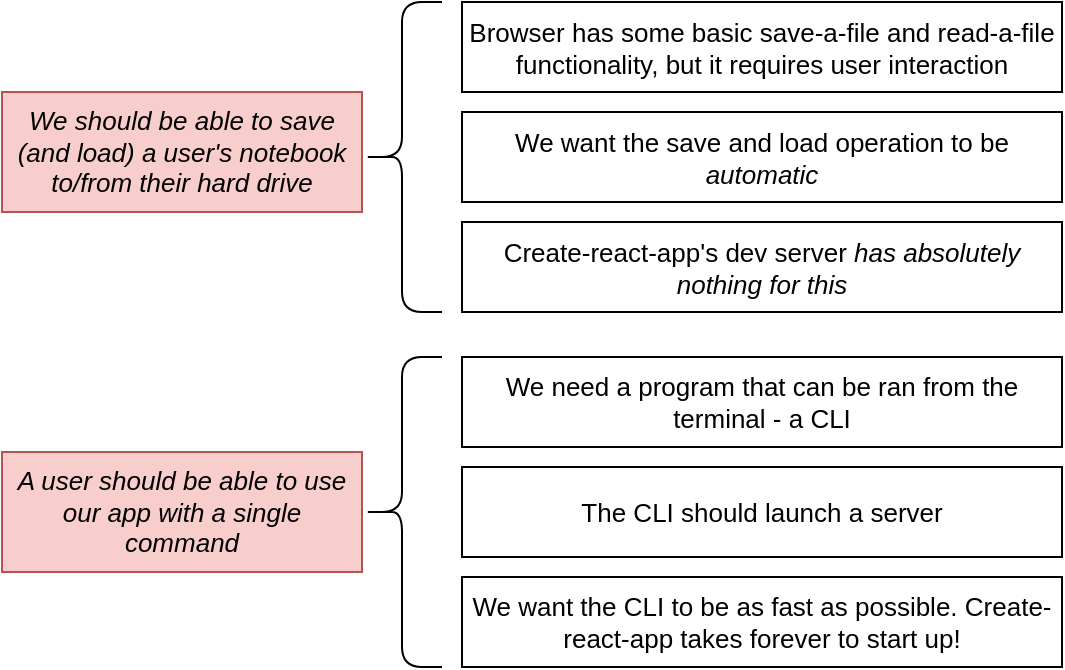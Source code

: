 <mxfile version="13.3.7" type="device" pages="20"><diagram name="03 - parts" id="KeOVykY5JcEIJtP03mds"><mxGraphModel dx="601" dy="370" grid="1" gridSize="10" guides="1" tooltips="1" connect="1" arrows="1" fold="1" page="1" pageScale="1" pageWidth="1920" pageHeight="1200" math="0" shadow="0"><root><mxCell id="EuLrPVGdqmHcf1UOb0oY-0"/><mxCell id="EuLrPVGdqmHcf1UOb0oY-1" parent="EuLrPVGdqmHcf1UOb0oY-0"/><mxCell id="1gdqmVsrtLWw9YrhmEu--1" value="Browser has some basic save-a-file and read-a-file functionality, but it requires user interaction" style="rounded=0;whiteSpace=wrap;html=1;fontSize=13;align=center;" vertex="1" parent="EuLrPVGdqmHcf1UOb0oY-1"><mxGeometry x="800" y="335" width="300" height="45" as="geometry"/></mxCell><mxCell id="1gdqmVsrtLWw9YrhmEu--2" value="We want the save and load operation to be &lt;i&gt;automatic&lt;/i&gt;" style="rounded=0;whiteSpace=wrap;html=1;fontSize=13;align=center;" vertex="1" parent="EuLrPVGdqmHcf1UOb0oY-1"><mxGeometry x="800" y="390" width="300" height="45" as="geometry"/></mxCell><mxCell id="1gdqmVsrtLWw9YrhmEu--3" value="Create-react-app's dev server &lt;i&gt;has absolutely nothing for this&lt;/i&gt;" style="rounded=0;whiteSpace=wrap;html=1;fontSize=13;align=center;" vertex="1" parent="EuLrPVGdqmHcf1UOb0oY-1"><mxGeometry x="800" y="445" width="300" height="45" as="geometry"/></mxCell><mxCell id="VxoJT-keIvoN2rDHHhcv-0" value="We should be able to save (and load) a user's notebook to/from their hard drive" style="rounded=0;whiteSpace=wrap;html=1;fillColor=#f8cecc;fontSize=13;align=center;strokeColor=#b85450;fontStyle=2" vertex="1" parent="EuLrPVGdqmHcf1UOb0oY-1"><mxGeometry x="570" y="380" width="180" height="60" as="geometry"/></mxCell><mxCell id="qNlcD6Almzxta2c_OmKw-0" value="A user should be able to use our app with a single command" style="rounded=0;whiteSpace=wrap;html=1;fillColor=#f8cecc;fontSize=13;align=center;strokeColor=#b85450;fontStyle=2" vertex="1" parent="EuLrPVGdqmHcf1UOb0oY-1"><mxGeometry x="570" y="560" width="180" height="60" as="geometry"/></mxCell><mxCell id="1gdqmVsrtLWw9YrhmEu--0" value="" style="shape=curlyBracket;whiteSpace=wrap;html=1;rounded=1;fillColor=#000000;fontSize=13;fontColor=#FFFFFF;align=left;rotation=0;" vertex="1" parent="EuLrPVGdqmHcf1UOb0oY-1"><mxGeometry x="750" y="335" width="40" height="155" as="geometry"/></mxCell><mxCell id="1gdqmVsrtLWw9YrhmEu--4" value="We need a program that can be ran from the terminal - a CLI" style="rounded=0;whiteSpace=wrap;html=1;fontSize=13;align=center;" vertex="1" parent="EuLrPVGdqmHcf1UOb0oY-1"><mxGeometry x="800" y="512.5" width="300" height="45" as="geometry"/></mxCell><mxCell id="1gdqmVsrtLWw9YrhmEu--5" value="The CLI should launch a server" style="rounded=0;whiteSpace=wrap;html=1;fontSize=13;align=center;" vertex="1" parent="EuLrPVGdqmHcf1UOb0oY-1"><mxGeometry x="800" y="567.5" width="300" height="45" as="geometry"/></mxCell><mxCell id="1gdqmVsrtLWw9YrhmEu--6" value="We want the CLI to be as fast as possible. Create-react-app takes forever to start up!" style="rounded=0;whiteSpace=wrap;html=1;fontSize=13;align=center;" vertex="1" parent="EuLrPVGdqmHcf1UOb0oY-1"><mxGeometry x="800" y="622.5" width="300" height="45" as="geometry"/></mxCell><mxCell id="1gdqmVsrtLWw9YrhmEu--7" value="" style="shape=curlyBracket;whiteSpace=wrap;html=1;rounded=1;fillColor=#000000;fontSize=13;fontColor=#FFFFFF;align=left;rotation=0;" vertex="1" parent="EuLrPVGdqmHcf1UOb0oY-1"><mxGeometry x="750" y="512.5" width="40" height="155" as="geometry"/></mxCell></root></mxGraphModel></diagram><diagram id="0ckXKB7DzNKhGe6et5b-" name="01 - current"><mxGraphModel dx="501" dy="309" grid="1" gridSize="10" guides="1" tooltips="1" connect="1" arrows="1" fold="1" page="1" pageScale="1" pageWidth="1920" pageHeight="1200" math="0" shadow="0"><root><mxCell id="0"/><mxCell id="1" parent="0"/><mxCell id="NxtMFICw4z1Ujcabb9C1-1" value="React App" style="rounded=0;whiteSpace=wrap;html=1;fontStyle=1;fillColor=#dae8fc;strokeColor=#6c8ebf;" vertex="1" parent="1"><mxGeometry x="740" y="310" width="150" height="30" as="geometry"/></mxCell><mxCell id="NxtMFICw4z1Ujcabb9C1-2" value="" style="rounded=0;whiteSpace=wrap;html=1;fontStyle=1;fillColor=#dae8fc;strokeColor=#6c8ebf;" vertex="1" parent="1"><mxGeometry x="740" y="340" width="150" height="170" as="geometry"/></mxCell><mxCell id="NxtMFICw4z1Ujcabb9C1-3" value="Code Cell" style="rounded=0;whiteSpace=wrap;html=1;" vertex="1" parent="1"><mxGeometry x="755" y="350" width="120" height="30" as="geometry"/></mxCell><mxCell id="NxtMFICw4z1Ujcabb9C1-4" value="Text Cell" style="rounded=0;whiteSpace=wrap;html=1;" vertex="1" parent="1"><mxGeometry x="755" y="380" width="120" height="30" as="geometry"/></mxCell><mxCell id="NxtMFICw4z1Ujcabb9C1-5" value="Text Cell" style="rounded=0;whiteSpace=wrap;html=1;" vertex="1" parent="1"><mxGeometry x="755" y="410" width="120" height="30" as="geometry"/></mxCell><mxCell id="NxtMFICw4z1Ujcabb9C1-6" value="Code Cell" style="rounded=0;whiteSpace=wrap;html=1;" vertex="1" parent="1"><mxGeometry x="755" y="440" width="120" height="30" as="geometry"/></mxCell><mxCell id="NxtMFICw4z1Ujcabb9C1-7" value="Code Cell" style="rounded=0;whiteSpace=wrap;html=1;" vertex="1" parent="1"><mxGeometry x="755" y="470" width="120" height="30" as="geometry"/></mxCell><mxCell id="vo_3CPOTHWv-q3u-Az5q-1" value="User's Hard Drive" style="rounded=0;whiteSpace=wrap;html=1;fontStyle=1;fillColor=#e1d5e7;strokeColor=#9673a6;" vertex="1" parent="1"><mxGeometry x="970" y="310" width="150" height="30" as="geometry"/></mxCell><mxCell id="vo_3CPOTHWv-q3u-Az5q-2" value="" style="rounded=0;whiteSpace=wrap;html=1;fontStyle=1;fillColor=#e1d5e7;strokeColor=#9673a6;" vertex="1" parent="1"><mxGeometry x="970" y="340" width="150" height="170" as="geometry"/></mxCell><mxCell id="vo_3CPOTHWv-q3u-Az5q-3" value="File containing all of those cells in a plain-text format" style="rounded=0;whiteSpace=wrap;html=1;fontStyle=2" vertex="1" parent="1"><mxGeometry x="985" y="395" width="120" height="60" as="geometry"/></mxCell><mxCell id="vo_3CPOTHWv-q3u-Az5q-5" style="edgeStyle=orthogonalEdgeStyle;rounded=0;orthogonalLoop=1;jettySize=auto;html=1;exitX=0.1;exitY=0.5;exitDx=0;exitDy=0;exitPerimeter=0;fontSize=13;fontColor=#FFFFFF;" edge="1" parent="1" source="vo_3CPOTHWv-q3u-Az5q-4" target="vo_3CPOTHWv-q3u-Az5q-3"><mxGeometry relative="1" as="geometry"/></mxCell><mxCell id="vo_3CPOTHWv-q3u-Az5q-4" value="" style="shape=curlyBracket;whiteSpace=wrap;html=1;rounded=1;fillColor=#000000;fontSize=13;fontColor=#FFFFFF;align=left;rotation=-180;" vertex="1" parent="1"><mxGeometry x="880" y="350" width="40" height="150" as="geometry"/></mxCell><mxCell id="vo_3CPOTHWv-q3u-Az5q-6" value="We should be able to save (and load) a user's notebook to/from their hard drive" style="rounded=0;whiteSpace=wrap;html=1;fillColor=#f8cecc;fontSize=13;align=center;strokeColor=#b85450;fontStyle=2" vertex="1" parent="1"><mxGeometry x="800" y="520" width="260" height="40" as="geometry"/></mxCell></root></mxGraphModel></diagram><diagram id="c4o8VoCw67skb4lKvHN9" name="02 - npm"><mxGraphModel dx="501" dy="309" grid="1" gridSize="10" guides="1" tooltips="1" connect="1" arrows="1" fold="1" page="1" pageScale="1" pageWidth="1920" pageHeight="1200" math="0" shadow="0"><root><mxCell id="i_FmlL_IqH42EwDFqKWa-0"/><mxCell id="i_FmlL_IqH42EwDFqKWa-1" parent="i_FmlL_IqH42EwDFqKWa-0"/><mxCell id="i_FmlL_IqH42EwDFqKWa-2" value="Terminal" style="rounded=0;whiteSpace=wrap;html=1;fontSize=13;" vertex="1" parent="i_FmlL_IqH42EwDFqKWa-1"><mxGeometry x="570" y="370" width="200" height="20" as="geometry"/></mxCell><mxCell id="i_FmlL_IqH42EwDFqKWa-3" value="" style="rounded=0;whiteSpace=wrap;html=1;fontSize=13;fillColor=#000000;" vertex="1" parent="i_FmlL_IqH42EwDFqKWa-1"><mxGeometry x="570" y="390" width="200" height="110" as="geometry"/></mxCell><mxCell id="i_FmlL_IqH42EwDFqKWa-4" value="&amp;gt; npx jbook serve" style="text;html=1;strokeColor=none;fillColor=none;align=center;verticalAlign=middle;whiteSpace=wrap;rounded=0;fontSize=13;fontColor=#FFFFFF;" vertex="1" parent="i_FmlL_IqH42EwDFqKWa-1"><mxGeometry x="570" y="394" width="120" height="20" as="geometry"/></mxCell><mxCell id="i_FmlL_IqH42EwDFqKWa-5" value="&lt;i&gt;Open your browser and navigate to localhost:4005&lt;/i&gt;" style="text;html=1;strokeColor=none;fillColor=none;align=left;verticalAlign=middle;whiteSpace=wrap;rounded=0;fontSize=13;fontColor=#FFFFFF;" vertex="1" parent="i_FmlL_IqH42EwDFqKWa-1"><mxGeometry x="580" y="430" width="180" height="20" as="geometry"/></mxCell><mxCell id="KprP50sS0Ni2fCJvr5Qu-0" value="A user should be able to use our app with a single command" style="rounded=0;whiteSpace=wrap;html=1;fillColor=#f8cecc;fontSize=13;align=center;strokeColor=#b85450;fontStyle=2" vertex="1" parent="i_FmlL_IqH42EwDFqKWa-1"><mxGeometry x="555" y="550" width="230" height="40" as="geometry"/></mxCell></root></mxGraphModel></diagram><diagram id="FSOHyz7SiHSemnHCNbZh" name="04 - now"><mxGraphModel dx="578" dy="356" grid="1" gridSize="10" guides="1" tooltips="1" connect="1" arrows="1" fold="1" page="1" pageScale="1" pageWidth="1920" pageHeight="1200" math="0" shadow="0"><root><mxCell id="u8zpREWAUv_3bOmU48CU-0"/><mxCell id="u8zpREWAUv_3bOmU48CU-1" parent="u8zpREWAUv_3bOmU48CU-0"/><mxCell id="u8zpREWAUv_3bOmU48CU-3" style="edgeStyle=orthogonalEdgeStyle;rounded=0;orthogonalLoop=1;jettySize=auto;html=1;exitX=0.5;exitY=1;exitDx=0;exitDy=0;fontSize=13;fontColor=#FFFFFF;" edge="1" parent="u8zpREWAUv_3bOmU48CU-1" source="u8zpREWAUv_3bOmU48CU-2"><mxGeometry relative="1" as="geometry"><mxPoint x="860.238" y="400" as="targetPoint"/></mxGeometry></mxCell><mxCell id="u8zpREWAUv_3bOmU48CU-2" value="Create React App" style="rounded=0;whiteSpace=wrap;html=1;fontSize=13;align=center;fontStyle=1" vertex="1" parent="u8zpREWAUv_3bOmU48CU-1"><mxGeometry x="780" y="340" width="160" height="30" as="geometry"/></mxCell><mxCell id="u8zpREWAUv_3bOmU48CU-4" value="Built Client Files" style="rounded=0;whiteSpace=wrap;html=1;fontSize=13;fillColor=#dae8fc;strokeColor=#6c8ebf;" vertex="1" parent="u8zpREWAUv_3bOmU48CU-1"><mxGeometry x="780" y="400" width="160" height="20" as="geometry"/></mxCell><mxCell id="u8zpREWAUv_3bOmU48CU-5" value="" style="rounded=0;whiteSpace=wrap;html=1;fontSize=13;fillColor=#dae8fc;strokeColor=#6c8ebf;" vertex="1" parent="u8zpREWAUv_3bOmU48CU-1"><mxGeometry x="780" y="420" width="160" height="70" as="geometry"/></mxCell><mxCell id="u8zpREWAUv_3bOmU48CU-6" value="index.html" style="rounded=0;whiteSpace=wrap;html=1;fontSize=13;" vertex="1" parent="u8zpREWAUv_3bOmU48CU-1"><mxGeometry x="810" y="430" width="100" height="20" as="geometry"/></mxCell><mxCell id="u8zpREWAUv_3bOmU48CU-7" value="index.js" style="rounded=0;whiteSpace=wrap;html=1;fontSize=13;" vertex="1" parent="u8zpREWAUv_3bOmU48CU-1"><mxGeometry x="810" y="460" width="100" height="20" as="geometry"/></mxCell><mxCell id="NAh8CzrtrDMUfBu19kH7-0" value="Terminal" style="rounded=0;whiteSpace=wrap;html=1;fontSize=13;" vertex="1" parent="u8zpREWAUv_3bOmU48CU-1"><mxGeometry x="555" y="280" width="180" height="20" as="geometry"/></mxCell><mxCell id="NAh8CzrtrDMUfBu19kH7-12" style="edgeStyle=orthogonalEdgeStyle;rounded=0;orthogonalLoop=1;jettySize=auto;html=1;exitX=0.5;exitY=1;exitDx=0;exitDy=0;fontSize=19;fontColor=#FFFFFF;" edge="1" parent="u8zpREWAUv_3bOmU48CU-1" source="NAh8CzrtrDMUfBu19kH7-1" target="NAh8CzrtrDMUfBu19kH7-4"><mxGeometry relative="1" as="geometry"/></mxCell><mxCell id="NAh8CzrtrDMUfBu19kH7-1" value="" style="rounded=0;whiteSpace=wrap;html=1;fontSize=13;fillColor=#000000;" vertex="1" parent="u8zpREWAUv_3bOmU48CU-1"><mxGeometry x="555" y="300" width="180" height="80" as="geometry"/></mxCell><mxCell id="NAh8CzrtrDMUfBu19kH7-2" value="&amp;gt; npx jbook serve" style="text;html=1;strokeColor=none;fillColor=none;align=center;verticalAlign=middle;whiteSpace=wrap;rounded=0;fontSize=13;fontColor=#FFFFFF;" vertex="1" parent="u8zpREWAUv_3bOmU48CU-1"><mxGeometry x="555" y="304" width="120" height="20" as="geometry"/></mxCell><mxCell id="NAh8CzrtrDMUfBu19kH7-3" value="&lt;i&gt;Open your browser and navigate to localhost:4050&lt;/i&gt;" style="text;html=1;strokeColor=none;fillColor=none;align=left;verticalAlign=middle;whiteSpace=wrap;rounded=0;fontSize=13;fontColor=#FFFFFF;" vertex="1" parent="u8zpREWAUv_3bOmU48CU-1"><mxGeometry x="565" y="340" width="180" height="20" as="geometry"/></mxCell><mxCell id="NAh8CzrtrDMUfBu19kH7-11" style="edgeStyle=orthogonalEdgeStyle;rounded=0;orthogonalLoop=1;jettySize=auto;html=1;exitX=0.5;exitY=1;exitDx=0;exitDy=0;entryX=0.5;entryY=0;entryDx=0;entryDy=0;fontSize=19;fontColor=#FFFFFF;" edge="1" parent="u8zpREWAUv_3bOmU48CU-1" source="NAh8CzrtrDMUfBu19kH7-4" target="NAh8CzrtrDMUfBu19kH7-5"><mxGeometry relative="1" as="geometry"/></mxCell><mxCell id="NAh8CzrtrDMUfBu19kH7-4" value="CLI" style="rounded=0;whiteSpace=wrap;html=1;fontSize=19;fillColor=#f8cecc;strokeColor=#b85450;fontStyle=1" vertex="1" parent="u8zpREWAUv_3bOmU48CU-1"><mxGeometry x="572.5" y="400" width="145" height="40" as="geometry"/></mxCell><mxCell id="NAh8CzrtrDMUfBu19kH7-16" style="edgeStyle=orthogonalEdgeStyle;rounded=0;orthogonalLoop=1;jettySize=auto;html=1;exitX=1;exitY=0.25;exitDx=0;exitDy=0;fontSize=19;fontColor=#FFFFFF;" edge="1" parent="u8zpREWAUv_3bOmU48CU-1" source="NAh8CzrtrDMUfBu19kH7-5" target="u8zpREWAUv_3bOmU48CU-5"><mxGeometry relative="1" as="geometry"/></mxCell><mxCell id="NAh8CzrtrDMUfBu19kH7-17" style="edgeStyle=orthogonalEdgeStyle;rounded=0;orthogonalLoop=1;jettySize=auto;html=1;exitX=1;exitY=0.75;exitDx=0;exitDy=0;fontSize=19;fontColor=#FFFFFF;" edge="1" parent="u8zpREWAUv_3bOmU48CU-1" source="NAh8CzrtrDMUfBu19kH7-5" target="NAh8CzrtrDMUfBu19kH7-7"><mxGeometry relative="1" as="geometry"/></mxCell><mxCell id="NAh8CzrtrDMUfBu19kH7-23" style="edgeStyle=orthogonalEdgeStyle;rounded=0;orthogonalLoop=1;jettySize=auto;html=1;exitX=0;exitY=0.5;exitDx=0;exitDy=0;fontSize=10;fontColor=#FFFFFF;" edge="1" parent="u8zpREWAUv_3bOmU48CU-1" source="NAh8CzrtrDMUfBu19kH7-5"><mxGeometry relative="1" as="geometry"><mxPoint x="510" y="495" as="targetPoint"/></mxGeometry></mxCell><mxCell id="NAh8CzrtrDMUfBu19kH7-5" value="Local Node API" style="rounded=0;whiteSpace=wrap;html=1;fontSize=19;fillColor=#e1d5e7;strokeColor=#9673a6;fontStyle=1" vertex="1" parent="u8zpREWAUv_3bOmU48CU-1"><mxGeometry x="595" y="460" width="100" height="70" as="geometry"/></mxCell><mxCell id="NAh8CzrtrDMUfBu19kH7-6" value="Folder on users machine" style="rounded=0;whiteSpace=wrap;html=1;fontSize=13;fillColor=#dae8fc;strokeColor=#6c8ebf;" vertex="1" parent="u8zpREWAUv_3bOmU48CU-1"><mxGeometry x="780" y="550" width="160" height="20" as="geometry"/></mxCell><mxCell id="NAh8CzrtrDMUfBu19kH7-7" value="" style="rounded=0;whiteSpace=wrap;html=1;fontSize=13;fillColor=#dae8fc;strokeColor=#6c8ebf;" vertex="1" parent="u8zpREWAUv_3bOmU48CU-1"><mxGeometry x="780" y="510" width="160" height="40" as="geometry"/></mxCell><mxCell id="NAh8CzrtrDMUfBu19kH7-8" value="notebook.js" style="rounded=0;whiteSpace=wrap;html=1;fontSize=13;" vertex="1" parent="u8zpREWAUv_3bOmU48CU-1"><mxGeometry x="810" y="520" width="100" height="20" as="geometry"/></mxCell><mxCell id="NAh8CzrtrDMUfBu19kH7-18" value="&lt;i style=&quot;font-size: 10px;&quot;&gt;notebook.js is a file that stores all of the cells a user creates&lt;/i&gt;" style="text;html=1;strokeColor=none;fillColor=none;align=center;verticalAlign=middle;whiteSpace=wrap;rounded=0;fontSize=10;" vertex="1" parent="u8zpREWAUv_3bOmU48CU-1"><mxGeometry x="805" y="580" width="110" height="40" as="geometry"/></mxCell><mxCell id="NAh8CzrtrDMUfBu19kH7-20" value="" style="strokeWidth=1;shadow=0;dashed=0;align=center;html=1;shape=mxgraph.mockup.containers.browserWindow;rSize=0;strokeColor=#666666;strokeColor2=#008cff;strokeColor3=#c4c4c4;mainText=,;recursiveResize=0;rounded=0;fontSize=10;" vertex="1" parent="u8zpREWAUv_3bOmU48CU-1"><mxGeometry x="240" y="380" width="270" height="210" as="geometry"/></mxCell><mxCell id="NAh8CzrtrDMUfBu19kH7-21" value="Page 1" style="strokeWidth=1;shadow=0;dashed=0;align=center;html=1;shape=mxgraph.mockup.containers.anchor;fontSize=17;fontColor=#666666;align=left;" vertex="1" parent="NAh8CzrtrDMUfBu19kH7-20"><mxGeometry x="60" y="12" width="110" height="26" as="geometry"/></mxCell><mxCell id="NAh8CzrtrDMUfBu19kH7-22" value="localhost:4050" style="strokeWidth=1;shadow=0;dashed=0;align=center;html=1;shape=mxgraph.mockup.containers.anchor;rSize=0;fontSize=17;fontColor=#666666;align=left;" vertex="1" parent="NAh8CzrtrDMUfBu19kH7-20"><mxGeometry x="130" y="60" width="250" height="30" as="geometry"/></mxCell></root></mxGraphModel></diagram><diagram id="kheVvY3ZkBmXXG3CeuUJ" name="08 - step"><mxGraphModel dx="501" dy="309" grid="1" gridSize="10" guides="1" tooltips="1" connect="1" arrows="1" fold="1" page="1" pageScale="1" pageWidth="1920" pageHeight="1200" math="0" shadow="0"><root><mxCell id="dd5TrXEA9y6jNhGM56zy-0"/><mxCell id="dd5TrXEA9y6jNhGM56zy-1" parent="dd5TrXEA9y6jNhGM56zy-0"/><mxCell id="dI2-OTRnDn4fvs7aMkKh-3" style="edgeStyle=orthogonalEdgeStyle;rounded=0;orthogonalLoop=1;jettySize=auto;html=1;exitX=0.5;exitY=1;exitDx=0;exitDy=0;fontSize=14;fontColor=#FFFFFF;" edge="1" parent="dd5TrXEA9y6jNhGM56zy-1" source="dI2-OTRnDn4fvs7aMkKh-0" target="dI2-OTRnDn4fvs7aMkKh-1"><mxGeometry relative="1" as="geometry"/></mxCell><mxCell id="dI2-OTRnDn4fvs7aMkKh-0" value="We are going to look at one way to &lt;i&gt;very easily &lt;/i&gt;implement the architecture we saw on the last diagram" style="rounded=0;whiteSpace=wrap;html=1;fontSize=14;align=center;" vertex="1" parent="dd5TrXEA9y6jNhGM56zy-1"><mxGeometry x="620" y="270" width="430" height="60" as="geometry"/></mxCell><mxCell id="dI2-OTRnDn4fvs7aMkKh-1" value="We are then going to look at a &lt;i&gt;much more challenging&lt;/i&gt;&amp;nbsp;way of doing the same thing" style="rounded=0;whiteSpace=wrap;html=1;fontSize=14;align=center;" vertex="1" parent="dd5TrXEA9y6jNhGM56zy-1"><mxGeometry x="620" y="390" width="430" height="60" as="geometry"/></mxCell></root></mxGraphModel></diagram><diagram id="xy5VrQBzS_CyD3xt336i" name="05 - infra"><mxGraphModel dx="501" dy="309" grid="1" gridSize="10" guides="1" tooltips="1" connect="1" arrows="1" fold="1" page="1" pageScale="1" pageWidth="1920" pageHeight="1200" math="0" shadow="0"><root><mxCell id="_fjSkfObR9LMWYIdV-UV-0"/><mxCell id="_fjSkfObR9LMWYIdV-UV-1" parent="_fjSkfObR9LMWYIdV-UV-0"/><mxCell id="CNXmaP2yUtpXeenn1dPY-0" value="" style="rounded=0;whiteSpace=wrap;html=1;fontSize=10;fillColor=#dae8fc;strokeColor=#6c8ebf;" vertex="1" parent="_fjSkfObR9LMWYIdV-UV-1"><mxGeometry x="610" y="380" width="380" height="140" as="geometry"/></mxCell><mxCell id="CNXmaP2yUtpXeenn1dPY-1" value="Our Create-React-App Project" style="rounded=0;whiteSpace=wrap;html=1;fontSize=18;fontStyle=1;fillColor=#dae8fc;strokeColor=#6c8ebf;" vertex="1" parent="_fjSkfObR9LMWYIdV-UV-1"><mxGeometry x="610" y="350" width="380" height="30" as="geometry"/></mxCell><mxCell id="CNXmaP2yUtpXeenn1dPY-2" value="scripts" style="rounded=0;whiteSpace=wrap;html=1;fontSize=18;fontStyle=2;fillColor=#f5f5f5;strokeColor=#666666;fontColor=#333333;" vertex="1" parent="_fjSkfObR9LMWYIdV-UV-1"><mxGeometry x="620" y="390" width="360" height="30" as="geometry"/></mxCell><mxCell id="CNXmaP2yUtpXeenn1dPY-3" value="start" style="rounded=0;whiteSpace=wrap;html=1;fontSize=18;fontStyle=2;" vertex="1" parent="_fjSkfObR9LMWYIdV-UV-1"><mxGeometry x="620" y="420" width="110" height="30" as="geometry"/></mxCell><mxCell id="CNXmaP2yUtpXeenn1dPY-4" value="Start a development server for the React app" style="rounded=0;whiteSpace=wrap;html=1;fontSize=10;fontStyle=0;" vertex="1" parent="_fjSkfObR9LMWYIdV-UV-1"><mxGeometry x="730" y="420" width="250" height="30" as="geometry"/></mxCell><mxCell id="CNXmaP2yUtpXeenn1dPY-6" value="&lt;i&gt;This is one easy way to implement our desired architecture&lt;/i&gt;" style="text;html=1;strokeColor=none;fillColor=none;align=center;verticalAlign=middle;whiteSpace=wrap;rounded=0;fontSize=18;" vertex="1" parent="_fjSkfObR9LMWYIdV-UV-1"><mxGeometry x="645" y="300" width="310" height="20" as="geometry"/></mxCell><mxCell id="CNXmaP2yUtpXeenn1dPY-7" value="build" style="rounded=0;whiteSpace=wrap;html=1;fontSize=18;fontStyle=2;" vertex="1" parent="_fjSkfObR9LMWYIdV-UV-1"><mxGeometry x="620" y="450" width="110" height="30" as="geometry"/></mxCell><mxCell id="CNXmaP2yUtpXeenn1dPY-8" value="Build a production-ready bundle for the React assets" style="rounded=0;whiteSpace=wrap;html=1;fontSize=10;fontStyle=0;" vertex="1" parent="_fjSkfObR9LMWYIdV-UV-1"><mxGeometry x="730" y="450" width="250" height="30" as="geometry"/></mxCell><mxCell id="CNXmaP2yUtpXeenn1dPY-9" value="serve" style="rounded=0;whiteSpace=wrap;html=1;fontSize=18;fontStyle=2;" vertex="1" parent="_fjSkfObR9LMWYIdV-UV-1"><mxGeometry x="620" y="480" width="110" height="30" as="geometry"/></mxCell><mxCell id="CNXmaP2yUtpXeenn1dPY-10" value="Start up the local Node API to serve up the production react assets + read/write to a notebook file" style="rounded=0;whiteSpace=wrap;html=1;fontSize=10;fontStyle=0;" vertex="1" parent="_fjSkfObR9LMWYIdV-UV-1"><mxGeometry x="730" y="480" width="250" height="30" as="geometry"/></mxCell></root></mxGraphModel></diagram><diagram id="uBZz7olBHhtxYwqy73h1" name="07 - lcoal"><mxGraphModel dx="501" dy="309" grid="1" gridSize="10" guides="1" tooltips="1" connect="1" arrows="1" fold="1" page="1" pageScale="1" pageWidth="1920" pageHeight="1200" math="0" shadow="0"><root><mxCell id="mPoWTUbjNLBlq4sMVmpO-0"/><mxCell id="mPoWTUbjNLBlq4sMVmpO-1" parent="mPoWTUbjNLBlq4sMVmpO-0"/><mxCell id="6v6cDgQAH5mUts2Hot3a-0" value="Users Computer" style="rounded=0;whiteSpace=wrap;html=1;fontSize=14;align=center;fillColor=#dae8fc;strokeColor=#6c8ebf;fontStyle=1" vertex="1" parent="mPoWTUbjNLBlq4sMVmpO-1"><mxGeometry x="590" y="320" width="210" height="30" as="geometry"/></mxCell><mxCell id="HnZX-y6jzidzh-qqnAYm-0" value="" style="rounded=0;whiteSpace=wrap;html=1;fontSize=14;align=center;fillColor=#dae8fc;strokeColor=#6c8ebf;fontStyle=1" vertex="1" parent="mPoWTUbjNLBlq4sMVmpO-1"><mxGeometry x="590" y="350" width="210" height="180" as="geometry"/></mxCell><mxCell id="HnZX-y6jzidzh-qqnAYm-1" value="&lt;i&gt;Globally Installed Modules&lt;/i&gt;" style="rounded=0;whiteSpace=wrap;html=1;fontSize=14;align=center;fillColor=#f5f5f5;strokeColor=#666666;fontColor=#333333;" vertex="1" parent="mPoWTUbjNLBlq4sMVmpO-1"><mxGeometry x="600" y="360" width="190" height="20" as="geometry"/></mxCell><mxCell id="HnZX-y6jzidzh-qqnAYm-3" value="" style="rounded=0;whiteSpace=wrap;html=1;fontSize=14;align=center;fillColor=#f5f5f5;strokeColor=#666666;fontColor=#333333;" vertex="1" parent="mPoWTUbjNLBlq4sMVmpO-1"><mxGeometry x="600" y="380" width="190" height="50" as="geometry"/></mxCell><mxCell id="HnZX-y6jzidzh-qqnAYm-4" value="jbook" style="rounded=0;whiteSpace=wrap;html=1;fontSize=14;align=center;" vertex="1" parent="mPoWTUbjNLBlq4sMVmpO-1"><mxGeometry x="660" y="390" width="70" height="30" as="geometry"/></mxCell><mxCell id="lAt6LPNnDJE9os2rzPW6-0" value="Terminal" style="rounded=0;whiteSpace=wrap;html=1;fontSize=13;" vertex="1" parent="mPoWTUbjNLBlq4sMVmpO-1"><mxGeometry x="380" y="350" width="180" height="20" as="geometry"/></mxCell><mxCell id="lAt6LPNnDJE9os2rzPW6-3" style="edgeStyle=orthogonalEdgeStyle;rounded=0;orthogonalLoop=1;jettySize=auto;html=1;exitX=1;exitY=0.5;exitDx=0;exitDy=0;fontSize=17;fontColor=#FFFFFF;" edge="1" parent="mPoWTUbjNLBlq4sMVmpO-1" source="lAt6LPNnDJE9os2rzPW6-1" target="HnZX-y6jzidzh-qqnAYm-3"><mxGeometry relative="1" as="geometry"/></mxCell><mxCell id="lAt6LPNnDJE9os2rzPW6-1" value="" style="rounded=0;whiteSpace=wrap;html=1;fontSize=13;fillColor=#000000;" vertex="1" parent="mPoWTUbjNLBlq4sMVmpO-1"><mxGeometry x="380" y="370" width="180" height="80" as="geometry"/></mxCell><mxCell id="lAt6LPNnDJE9os2rzPW6-2" value="&amp;gt; npx jbook serve" style="text;html=1;strokeColor=none;fillColor=none;align=center;verticalAlign=middle;whiteSpace=wrap;rounded=0;fontSize=13;fontColor=#FFFFFF;" vertex="1" parent="mPoWTUbjNLBlq4sMVmpO-1"><mxGeometry x="380" y="374" width="120" height="20" as="geometry"/></mxCell></root></mxGraphModel></diagram><diagram name="08 - local" id="XwEwIOVdgJcmXWefe-f3"><mxGraphModel dx="501" dy="309" grid="1" gridSize="10" guides="1" tooltips="1" connect="1" arrows="1" fold="1" page="1" pageScale="1" pageWidth="1920" pageHeight="1200" math="0" shadow="0"><root><mxCell id="qDGPGTqtQUMVL4cyd4pf-0"/><mxCell id="qDGPGTqtQUMVL4cyd4pf-1" parent="qDGPGTqtQUMVL4cyd4pf-0"/><mxCell id="qDGPGTqtQUMVL4cyd4pf-2" value="Users Computer" style="rounded=0;whiteSpace=wrap;html=1;fontSize=14;align=center;fillColor=#dae8fc;strokeColor=#6c8ebf;fontStyle=1" vertex="1" parent="qDGPGTqtQUMVL4cyd4pf-1"><mxGeometry x="590" y="320" width="210" height="30" as="geometry"/></mxCell><mxCell id="qDGPGTqtQUMVL4cyd4pf-3" value="" style="rounded=0;whiteSpace=wrap;html=1;fontSize=14;align=center;fillColor=#dae8fc;strokeColor=#6c8ebf;fontStyle=1" vertex="1" parent="qDGPGTqtQUMVL4cyd4pf-1"><mxGeometry x="590" y="350" width="210" height="200" as="geometry"/></mxCell><mxCell id="qDGPGTqtQUMVL4cyd4pf-4" value="&lt;i&gt;Globally Installed Modules&lt;/i&gt;" style="rounded=0;whiteSpace=wrap;html=1;fontSize=14;align=center;fillColor=#f5f5f5;strokeColor=#666666;fontColor=#333333;" vertex="1" parent="qDGPGTqtQUMVL4cyd4pf-1"><mxGeometry x="600" y="360" width="190" height="20" as="geometry"/></mxCell><mxCell id="qDGPGTqtQUMVL4cyd4pf-5" value="" style="rounded=0;whiteSpace=wrap;html=1;fontSize=14;align=center;fillColor=#f5f5f5;strokeColor=#666666;fontColor=#333333;" vertex="1" parent="qDGPGTqtQUMVL4cyd4pf-1"><mxGeometry x="600" y="380" width="190" height="50" as="geometry"/></mxCell><mxCell id="qDGPGTqtQUMVL4cyd4pf-8" style="edgeStyle=orthogonalEdgeStyle;rounded=0;orthogonalLoop=1;jettySize=auto;html=1;exitX=0.5;exitY=1;exitDx=0;exitDy=0;fontSize=14;fontColor=#FFFFFF;" edge="1" parent="qDGPGTqtQUMVL4cyd4pf-1" source="qDGPGTqtQUMVL4cyd4pf-6" target="qDGPGTqtQUMVL4cyd4pf-7"><mxGeometry relative="1" as="geometry"/></mxCell><mxCell id="qDGPGTqtQUMVL4cyd4pf-6" value="jbook" style="rounded=0;whiteSpace=wrap;html=1;fontSize=14;align=center;" vertex="1" parent="qDGPGTqtQUMVL4cyd4pf-1"><mxGeometry x="660" y="390" width="70" height="30" as="geometry"/></mxCell><mxCell id="mPluy0i44meiHwyd1C2f-2" style="edgeStyle=orthogonalEdgeStyle;rounded=0;orthogonalLoop=1;jettySize=auto;html=1;exitX=1;exitY=0.5;exitDx=0;exitDy=0;entryX=0;entryY=0.5;entryDx=0;entryDy=0;fontSize=14;fontColor=#FFFFFF;" edge="1" parent="qDGPGTqtQUMVL4cyd4pf-1" source="qDGPGTqtQUMVL4cyd4pf-7" target="qDGPGTqtQUMVL4cyd4pf-9"><mxGeometry relative="1" as="geometry"/></mxCell><mxCell id="mPluy0i44meiHwyd1C2f-3" style="edgeStyle=orthogonalEdgeStyle;rounded=0;orthogonalLoop=1;jettySize=auto;html=1;exitX=1;exitY=0.5;exitDx=0;exitDy=0;fontSize=14;fontColor=#FFFFFF;" edge="1" parent="qDGPGTqtQUMVL4cyd4pf-1" source="qDGPGTqtQUMVL4cyd4pf-7" target="mPluy0i44meiHwyd1C2f-0"><mxGeometry relative="1" as="geometry"/></mxCell><mxCell id="qDGPGTqtQUMVL4cyd4pf-7" value="Express API" style="rounded=0;whiteSpace=wrap;html=1;fontSize=14;align=center;" vertex="1" parent="qDGPGTqtQUMVL4cyd4pf-1"><mxGeometry x="600" y="460" width="60" height="80" as="geometry"/></mxCell><mxCell id="qDGPGTqtQUMVL4cyd4pf-9" value="notebook.js" style="rounded=0;whiteSpace=wrap;html=1;fontSize=14;align=center;" vertex="1" parent="qDGPGTqtQUMVL4cyd4pf-1"><mxGeometry x="700" y="460" width="90" height="30" as="geometry"/></mxCell><mxCell id="mPluy0i44meiHwyd1C2f-0" value="React" style="rounded=0;whiteSpace=wrap;html=1;fontSize=14;align=center;" vertex="1" parent="qDGPGTqtQUMVL4cyd4pf-1"><mxGeometry x="700" y="510" width="90" height="30" as="geometry"/></mxCell></root></mxGraphModel></diagram><diagram name="09 - public" id="VQrc1UAY8hcNeeuplluk"><mxGraphModel dx="501" dy="309" grid="1" gridSize="10" guides="1" tooltips="1" connect="1" arrows="1" fold="1" page="1" pageScale="1" pageWidth="1920" pageHeight="1200" math="0" shadow="0"><root><mxCell id="yRTxFMjN64CTqA1vNVEc-0"/><mxCell id="yRTxFMjN64CTqA1vNVEc-1" parent="yRTxFMjN64CTqA1vNVEc-0"/><mxCell id="yRTxFMjN64CTqA1vNVEc-2" value="Users Computer" style="rounded=0;whiteSpace=wrap;html=1;fontSize=14;align=center;fillColor=#dae8fc;strokeColor=#6c8ebf;fontStyle=1" vertex="1" parent="yRTxFMjN64CTqA1vNVEc-1"><mxGeometry x="590" y="320" width="210" height="30" as="geometry"/></mxCell><mxCell id="24KERc-xeyRxmRIZC9R6-0" value="User writes out some really interesting notebook. Those cells are store in the notebook.js file. They want to share this with other people" style="rounded=0;whiteSpace=wrap;html=1;fontSize=14;align=center;fillColor=#f8cecc;strokeColor=#b85450;" vertex="1" parent="yRTxFMjN64CTqA1vNVEc-1"><mxGeometry x="850" y="400" width="200" height="90" as="geometry"/></mxCell><mxCell id="R8yVmNK5frmpiFF4csAF-0" value="" style="rounded=0;whiteSpace=wrap;html=1;fontSize=14;align=center;fillColor=#dae8fc;strokeColor=#6c8ebf;fontStyle=1" vertex="1" parent="yRTxFMjN64CTqA1vNVEc-1"><mxGeometry x="590" y="350" width="210" height="200" as="geometry"/></mxCell><mxCell id="R8yVmNK5frmpiFF4csAF-1" value="&lt;i&gt;Globally Installed Modules&lt;/i&gt;" style="rounded=0;whiteSpace=wrap;html=1;fontSize=14;align=center;fillColor=#f5f5f5;strokeColor=#666666;fontColor=#333333;" vertex="1" parent="yRTxFMjN64CTqA1vNVEc-1"><mxGeometry x="600" y="360" width="190" height="20" as="geometry"/></mxCell><mxCell id="R8yVmNK5frmpiFF4csAF-2" value="" style="rounded=0;whiteSpace=wrap;html=1;fontSize=14;align=center;fillColor=#f5f5f5;strokeColor=#666666;fontColor=#333333;" vertex="1" parent="yRTxFMjN64CTqA1vNVEc-1"><mxGeometry x="600" y="380" width="190" height="50" as="geometry"/></mxCell><mxCell id="R8yVmNK5frmpiFF4csAF-3" style="edgeStyle=orthogonalEdgeStyle;rounded=0;orthogonalLoop=1;jettySize=auto;html=1;exitX=0.5;exitY=1;exitDx=0;exitDy=0;fontSize=14;fontColor=#FFFFFF;" edge="1" parent="yRTxFMjN64CTqA1vNVEc-1" source="R8yVmNK5frmpiFF4csAF-4" target="R8yVmNK5frmpiFF4csAF-7"><mxGeometry relative="1" as="geometry"/></mxCell><mxCell id="R8yVmNK5frmpiFF4csAF-4" value="jbook" style="rounded=0;whiteSpace=wrap;html=1;fontSize=14;align=center;" vertex="1" parent="yRTxFMjN64CTqA1vNVEc-1"><mxGeometry x="660" y="390" width="70" height="30" as="geometry"/></mxCell><mxCell id="R8yVmNK5frmpiFF4csAF-5" style="edgeStyle=orthogonalEdgeStyle;rounded=0;orthogonalLoop=1;jettySize=auto;html=1;exitX=1;exitY=0.5;exitDx=0;exitDy=0;entryX=0;entryY=0.5;entryDx=0;entryDy=0;fontSize=14;fontColor=#FFFFFF;" edge="1" parent="yRTxFMjN64CTqA1vNVEc-1" source="R8yVmNK5frmpiFF4csAF-7" target="R8yVmNK5frmpiFF4csAF-8"><mxGeometry relative="1" as="geometry"/></mxCell><mxCell id="R8yVmNK5frmpiFF4csAF-6" style="edgeStyle=orthogonalEdgeStyle;rounded=0;orthogonalLoop=1;jettySize=auto;html=1;exitX=1;exitY=0.5;exitDx=0;exitDy=0;fontSize=14;fontColor=#FFFFFF;" edge="1" parent="yRTxFMjN64CTqA1vNVEc-1" source="R8yVmNK5frmpiFF4csAF-7" target="R8yVmNK5frmpiFF4csAF-9"><mxGeometry relative="1" as="geometry"/></mxCell><mxCell id="R8yVmNK5frmpiFF4csAF-7" value="Express API" style="rounded=0;whiteSpace=wrap;html=1;fontSize=14;align=center;" vertex="1" parent="yRTxFMjN64CTqA1vNVEc-1"><mxGeometry x="600" y="460" width="60" height="80" as="geometry"/></mxCell><mxCell id="R8yVmNK5frmpiFF4csAF-10" style="edgeStyle=orthogonalEdgeStyle;rounded=0;orthogonalLoop=1;jettySize=auto;html=1;exitX=1;exitY=0.5;exitDx=0;exitDy=0;fontSize=14;fontColor=#FFFFFF;" edge="1" parent="yRTxFMjN64CTqA1vNVEc-1" source="R8yVmNK5frmpiFF4csAF-8" target="24KERc-xeyRxmRIZC9R6-0"><mxGeometry relative="1" as="geometry"/></mxCell><mxCell id="R8yVmNK5frmpiFF4csAF-8" value="notebook.js" style="rounded=0;whiteSpace=wrap;html=1;fontSize=14;align=center;" vertex="1" parent="yRTxFMjN64CTqA1vNVEc-1"><mxGeometry x="700" y="460" width="90" height="30" as="geometry"/></mxCell><mxCell id="R8yVmNK5frmpiFF4csAF-9" value="React" style="rounded=0;whiteSpace=wrap;html=1;fontSize=14;align=center;" vertex="1" parent="yRTxFMjN64CTqA1vNVEc-1"><mxGeometry x="700" y="510" width="90" height="30" as="geometry"/></mxCell></root></mxGraphModel></diagram><diagram name="10 - publish" id="Np6_nHRbTtOuKQT3mo6Q"><mxGraphModel dx="501" dy="309" grid="1" gridSize="10" guides="1" tooltips="1" connect="1" arrows="1" fold="1" page="1" pageScale="1" pageWidth="1920" pageHeight="1200" math="0" shadow="0"><root><mxCell id="mFXSFHJ2Pyf8sgyhUj4X-0"/><mxCell id="mFXSFHJ2Pyf8sgyhUj4X-1" parent="mFXSFHJ2Pyf8sgyhUj4X-0"/><mxCell id="HrzUVZviXtd0VMvb-93u-0" value="Terminal" style="rounded=0;whiteSpace=wrap;html=1;fontSize=13;" vertex="1" parent="mFXSFHJ2Pyf8sgyhUj4X-1"><mxGeometry x="850" y="430" width="190" height="20" as="geometry"/></mxCell><mxCell id="HrzUVZviXtd0VMvb-93u-1" value="" style="rounded=0;whiteSpace=wrap;html=1;fontSize=13;fillColor=#000000;" vertex="1" parent="mFXSFHJ2Pyf8sgyhUj4X-1"><mxGeometry x="850" y="450" width="190" height="90" as="geometry"/></mxCell><mxCell id="HrzUVZviXtd0VMvb-93u-2" value="&amp;gt; npx jbook publish notebook.js" style="text;html=1;strokeColor=none;fillColor=none;align=left;verticalAlign=middle;whiteSpace=wrap;rounded=0;fontSize=13;fontColor=#FFFFFF;" vertex="1" parent="mFXSFHJ2Pyf8sgyhUj4X-1"><mxGeometry x="850" y="454" width="210" height="20" as="geometry"/></mxCell><mxCell id="Z15u6Am5fIMujOPu5X_O-0" value="&lt;i&gt;Uploading....&lt;/i&gt;" style="text;html=1;strokeColor=none;fillColor=none;align=left;verticalAlign=middle;whiteSpace=wrap;rounded=0;fontSize=13;fontColor=#FFFFFF;" vertex="1" parent="mFXSFHJ2Pyf8sgyhUj4X-1"><mxGeometry x="852" y="480" width="180" height="20" as="geometry"/></mxCell><mxCell id="Z15u6Am5fIMujOPu5X_O-1" value="&lt;i&gt;Published! Your notebook is available at jbook.com/asdf&lt;/i&gt;" style="text;html=1;strokeColor=none;fillColor=none;align=left;verticalAlign=middle;whiteSpace=wrap;rounded=0;fontSize=13;fontColor=#FFFFFF;" vertex="1" parent="mFXSFHJ2Pyf8sgyhUj4X-1"><mxGeometry x="852" y="507" width="180" height="20" as="geometry"/></mxCell><mxCell id="Z15u6Am5fIMujOPu5X_O-2" value="&lt;i&gt;We aren't adding this functionality. This is an example&lt;/i&gt;" style="text;html=1;strokeColor=none;fillColor=none;align=center;verticalAlign=middle;whiteSpace=wrap;rounded=0;fontSize=14;" vertex="1" parent="mFXSFHJ2Pyf8sgyhUj4X-1"><mxGeometry x="876" y="352.5" width="138" height="35" as="geometry"/></mxCell><mxCell id="KB-4SZt2Fs1AWDATOiz4-0" value="" style="rounded=0;whiteSpace=wrap;html=1;fontSize=14;align=center;fillColor=#dae8fc;strokeColor=#6c8ebf;fontStyle=1" vertex="1" parent="mFXSFHJ2Pyf8sgyhUj4X-1"><mxGeometry x="590" y="350" width="210" height="200" as="geometry"/></mxCell><mxCell id="KB-4SZt2Fs1AWDATOiz4-1" value="&lt;i&gt;Globally Installed Modules&lt;/i&gt;" style="rounded=0;whiteSpace=wrap;html=1;fontSize=14;align=center;fillColor=#f5f5f5;strokeColor=#666666;fontColor=#333333;" vertex="1" parent="mFXSFHJ2Pyf8sgyhUj4X-1"><mxGeometry x="600" y="360" width="190" height="20" as="geometry"/></mxCell><mxCell id="KB-4SZt2Fs1AWDATOiz4-2" value="" style="rounded=0;whiteSpace=wrap;html=1;fontSize=14;align=center;fillColor=#f5f5f5;strokeColor=#666666;fontColor=#333333;" vertex="1" parent="mFXSFHJ2Pyf8sgyhUj4X-1"><mxGeometry x="600" y="380" width="190" height="50" as="geometry"/></mxCell><mxCell id="KB-4SZt2Fs1AWDATOiz4-3" style="edgeStyle=orthogonalEdgeStyle;rounded=0;orthogonalLoop=1;jettySize=auto;html=1;exitX=0.5;exitY=1;exitDx=0;exitDy=0;fontSize=14;fontColor=#FFFFFF;" edge="1" parent="mFXSFHJ2Pyf8sgyhUj4X-1" source="KB-4SZt2Fs1AWDATOiz4-4" target="KB-4SZt2Fs1AWDATOiz4-7"><mxGeometry relative="1" as="geometry"/></mxCell><mxCell id="KB-4SZt2Fs1AWDATOiz4-4" value="jbook" style="rounded=0;whiteSpace=wrap;html=1;fontSize=14;align=center;" vertex="1" parent="mFXSFHJ2Pyf8sgyhUj4X-1"><mxGeometry x="660" y="390" width="70" height="30" as="geometry"/></mxCell><mxCell id="KB-4SZt2Fs1AWDATOiz4-5" style="edgeStyle=orthogonalEdgeStyle;rounded=0;orthogonalLoop=1;jettySize=auto;html=1;exitX=1;exitY=0.5;exitDx=0;exitDy=0;entryX=0;entryY=0.5;entryDx=0;entryDy=0;fontSize=14;fontColor=#FFFFFF;" edge="1" parent="mFXSFHJ2Pyf8sgyhUj4X-1" source="KB-4SZt2Fs1AWDATOiz4-7" target="KB-4SZt2Fs1AWDATOiz4-8"><mxGeometry relative="1" as="geometry"/></mxCell><mxCell id="KB-4SZt2Fs1AWDATOiz4-6" style="edgeStyle=orthogonalEdgeStyle;rounded=0;orthogonalLoop=1;jettySize=auto;html=1;exitX=1;exitY=0.5;exitDx=0;exitDy=0;fontSize=14;fontColor=#FFFFFF;" edge="1" parent="mFXSFHJ2Pyf8sgyhUj4X-1" source="KB-4SZt2Fs1AWDATOiz4-7" target="KB-4SZt2Fs1AWDATOiz4-9"><mxGeometry relative="1" as="geometry"/></mxCell><mxCell id="KB-4SZt2Fs1AWDATOiz4-7" value="Express API" style="rounded=0;whiteSpace=wrap;html=1;fontSize=14;align=center;" vertex="1" parent="mFXSFHJ2Pyf8sgyhUj4X-1"><mxGeometry x="600" y="460" width="60" height="80" as="geometry"/></mxCell><mxCell id="KB-4SZt2Fs1AWDATOiz4-10" style="edgeStyle=orthogonalEdgeStyle;rounded=0;orthogonalLoop=1;jettySize=auto;html=1;exitX=1;exitY=0.5;exitDx=0;exitDy=0;entryX=0;entryY=0.5;entryDx=0;entryDy=0;fontSize=14;fontColor=#FFFFFF;" edge="1" parent="mFXSFHJ2Pyf8sgyhUj4X-1" source="KB-4SZt2Fs1AWDATOiz4-8" target="HrzUVZviXtd0VMvb-93u-2"><mxGeometry relative="1" as="geometry"/></mxCell><mxCell id="KB-4SZt2Fs1AWDATOiz4-8" value="notebook.js" style="rounded=0;whiteSpace=wrap;html=1;fontSize=14;align=center;" vertex="1" parent="mFXSFHJ2Pyf8sgyhUj4X-1"><mxGeometry x="700" y="460" width="90" height="30" as="geometry"/></mxCell><mxCell id="KB-4SZt2Fs1AWDATOiz4-9" value="React" style="rounded=0;whiteSpace=wrap;html=1;fontSize=14;align=center;" vertex="1" parent="mFXSFHJ2Pyf8sgyhUj4X-1"><mxGeometry x="700" y="510" width="90" height="30" as="geometry"/></mxCell></root></mxGraphModel></diagram><diagram name="11 - external" id="x-CvlAU8chuSxZbCqevK"><mxGraphModel dx="501" dy="309" grid="1" gridSize="10" guides="1" tooltips="1" connect="1" arrows="1" fold="1" page="1" pageScale="1" pageWidth="1920" pageHeight="1200" math="0" shadow="0"><root><mxCell id="1APoUkNbiuGdloIbU-6v-0"/><mxCell id="1APoUkNbiuGdloIbU-6v-1" parent="1APoUkNbiuGdloIbU-6v-0"/><mxCell id="1APoUkNbiuGdloIbU-6v-7" value="&lt;i&gt;We aren't adding this functionality. This is an example&lt;/i&gt;" style="text;html=1;strokeColor=none;fillColor=none;align=center;verticalAlign=middle;whiteSpace=wrap;rounded=0;fontSize=14;" vertex="1" parent="1APoUkNbiuGdloIbU-6v-1"><mxGeometry x="860" y="352.5" width="138" height="35" as="geometry"/></mxCell><mxCell id="1APoUkNbiuGdloIbU-6v-8" value="" style="rounded=0;whiteSpace=wrap;html=1;fontSize=14;align=center;fillColor=#dae8fc;strokeColor=#6c8ebf;fontStyle=1" vertex="1" parent="1APoUkNbiuGdloIbU-6v-1"><mxGeometry x="590" y="350" width="210" height="200" as="geometry"/></mxCell><mxCell id="1APoUkNbiuGdloIbU-6v-9" value="&lt;i&gt;Globally Installed Modules&lt;/i&gt;" style="rounded=0;whiteSpace=wrap;html=1;fontSize=14;align=center;fillColor=#f5f5f5;strokeColor=#666666;fontColor=#333333;" vertex="1" parent="1APoUkNbiuGdloIbU-6v-1"><mxGeometry x="600" y="360" width="190" height="20" as="geometry"/></mxCell><mxCell id="1APoUkNbiuGdloIbU-6v-10" value="" style="rounded=0;whiteSpace=wrap;html=1;fontSize=14;align=center;fillColor=#f5f5f5;strokeColor=#666666;fontColor=#333333;" vertex="1" parent="1APoUkNbiuGdloIbU-6v-1"><mxGeometry x="600" y="380" width="190" height="50" as="geometry"/></mxCell><mxCell id="1APoUkNbiuGdloIbU-6v-11" style="edgeStyle=orthogonalEdgeStyle;rounded=0;orthogonalLoop=1;jettySize=auto;html=1;exitX=0.5;exitY=1;exitDx=0;exitDy=0;fontSize=14;fontColor=#FFFFFF;" edge="1" parent="1APoUkNbiuGdloIbU-6v-1" source="1APoUkNbiuGdloIbU-6v-12" target="1APoUkNbiuGdloIbU-6v-15"><mxGeometry relative="1" as="geometry"/></mxCell><mxCell id="1APoUkNbiuGdloIbU-6v-12" value="jbook" style="rounded=0;whiteSpace=wrap;html=1;fontSize=14;align=center;" vertex="1" parent="1APoUkNbiuGdloIbU-6v-1"><mxGeometry x="660" y="390" width="70" height="30" as="geometry"/></mxCell><mxCell id="1APoUkNbiuGdloIbU-6v-13" style="edgeStyle=orthogonalEdgeStyle;rounded=0;orthogonalLoop=1;jettySize=auto;html=1;exitX=1;exitY=0.5;exitDx=0;exitDy=0;entryX=0;entryY=0.5;entryDx=0;entryDy=0;fontSize=14;fontColor=#FFFFFF;" edge="1" parent="1APoUkNbiuGdloIbU-6v-1" source="1APoUkNbiuGdloIbU-6v-15" target="1APoUkNbiuGdloIbU-6v-17"><mxGeometry relative="1" as="geometry"/></mxCell><mxCell id="1APoUkNbiuGdloIbU-6v-14" style="edgeStyle=orthogonalEdgeStyle;rounded=0;orthogonalLoop=1;jettySize=auto;html=1;exitX=1;exitY=0.5;exitDx=0;exitDy=0;fontSize=14;fontColor=#FFFFFF;" edge="1" parent="1APoUkNbiuGdloIbU-6v-1" source="1APoUkNbiuGdloIbU-6v-15" target="1APoUkNbiuGdloIbU-6v-18"><mxGeometry relative="1" as="geometry"/></mxCell><mxCell id="1APoUkNbiuGdloIbU-6v-15" value="Local&lt;br&gt;Express API" style="rounded=0;whiteSpace=wrap;html=1;fontSize=14;align=center;" vertex="1" parent="1APoUkNbiuGdloIbU-6v-1"><mxGeometry x="600" y="460" width="60" height="80" as="geometry"/></mxCell><mxCell id="1APoUkNbiuGdloIbU-6v-20" style="edgeStyle=orthogonalEdgeStyle;rounded=0;orthogonalLoop=1;jettySize=auto;html=1;exitX=1;exitY=0.5;exitDx=0;exitDy=0;fontSize=14;fontColor=#FFFFFF;" edge="1" parent="1APoUkNbiuGdloIbU-6v-1" source="1APoUkNbiuGdloIbU-6v-17" target="1APoUkNbiuGdloIbU-6v-19"><mxGeometry relative="1" as="geometry"/></mxCell><mxCell id="1APoUkNbiuGdloIbU-6v-17" value="notebook.js" style="rounded=0;whiteSpace=wrap;html=1;fontSize=14;align=center;" vertex="1" parent="1APoUkNbiuGdloIbU-6v-1"><mxGeometry x="700" y="460" width="90" height="30" as="geometry"/></mxCell><mxCell id="1APoUkNbiuGdloIbU-6v-18" value="React" style="rounded=0;whiteSpace=wrap;html=1;fontSize=14;align=center;" vertex="1" parent="1APoUkNbiuGdloIbU-6v-1"><mxGeometry x="700" y="510" width="90" height="30" as="geometry"/></mxCell><mxCell id="1APoUkNbiuGdloIbU-6v-19" value="&lt;b&gt;Public Express API&lt;/b&gt;&lt;br&gt;at https://jbook.com" style="rounded=0;whiteSpace=wrap;html=1;fontSize=14;align=center;fillColor=#e1d5e7;strokeColor=#9673a6;" vertex="1" parent="1APoUkNbiuGdloIbU-6v-1"><mxGeometry x="834" y="435" width="190" height="80" as="geometry"/></mxCell></root></mxGraphModel></diagram><diagram id="pusGQ3nDgn_py4m4E7B4" name="13 -cra"><mxGraphModel dx="601" dy="370" grid="1" gridSize="10" guides="1" tooltips="1" connect="1" arrows="1" fold="1" page="1" pageScale="1" pageWidth="1920" pageHeight="1200" math="0" shadow="0"><root><mxCell id="9Sh1RjEqmqe7WpLd33L8-0"/><mxCell id="9Sh1RjEqmqe7WpLd33L8-1" parent="9Sh1RjEqmqe7WpLd33L8-0"/><mxCell id="SJr3AtJ4DyUuIfFPQVSR-0" value="" style="rounded=0;whiteSpace=wrap;html=1;fontSize=10;fillColor=#dae8fc;strokeColor=#6c8ebf;" vertex="1" parent="9Sh1RjEqmqe7WpLd33L8-1"><mxGeometry x="610" y="380" width="420" height="100" as="geometry"/></mxCell><mxCell id="SJr3AtJ4DyUuIfFPQVSR-1" value="Our Create-React-App Project" style="rounded=0;whiteSpace=wrap;html=1;fontSize=18;fontStyle=1;fillColor=#dae8fc;strokeColor=#6c8ebf;" vertex="1" parent="9Sh1RjEqmqe7WpLd33L8-1"><mxGeometry x="610" y="350" width="420" height="30" as="geometry"/></mxCell><mxCell id="SJr3AtJ4DyUuIfFPQVSR-10" value="CLI" style="rounded=0;whiteSpace=wrap;html=1;fontSize=17;align=center;fillColor=#e1d5e7;strokeColor=#9673a6;fontStyle=1" vertex="1" parent="9Sh1RjEqmqe7WpLd33L8-1"><mxGeometry x="620" y="400" width="80" height="60" as="geometry"/></mxCell><mxCell id="SJr3AtJ4DyUuIfFPQVSR-11" value="Local API" style="rounded=0;whiteSpace=wrap;html=1;fontSize=17;align=center;fillColor=#e1d5e7;strokeColor=#9673a6;fontStyle=1" vertex="1" parent="9Sh1RjEqmqe7WpLd33L8-1"><mxGeometry x="710" y="400" width="120" height="60" as="geometry"/></mxCell><mxCell id="SJr3AtJ4DyUuIfFPQVSR-12" value="Public API" style="rounded=0;whiteSpace=wrap;html=1;fontSize=17;align=center;fillColor=#e1d5e7;strokeColor=#9673a6;fontStyle=1" vertex="1" parent="9Sh1RjEqmqe7WpLd33L8-1"><mxGeometry x="840" y="400" width="170" height="60" as="geometry"/></mxCell><mxCell id="SJr3AtJ4DyUuIfFPQVSR-13" value="&lt;i&gt;Would this make sense?&lt;/i&gt;" style="text;html=1;strokeColor=none;fillColor=none;align=center;verticalAlign=middle;whiteSpace=wrap;rounded=0;fontSize=17;" vertex="1" parent="9Sh1RjEqmqe7WpLd33L8-1"><mxGeometry x="740" y="500" width="160" height="20" as="geometry"/></mxCell></root></mxGraphModel></diagram><diagram id="D_3tjnUObahXm9YqZXWJ" name="13 - parts"><mxGraphModel dx="501" dy="309" grid="1" gridSize="10" guides="1" tooltips="1" connect="1" arrows="1" fold="1" page="1" pageScale="1" pageWidth="1920" pageHeight="1200" math="0" shadow="0"><root><mxCell id="3neWCyqYhfBJ4WU06Vt4-0"/><mxCell id="3neWCyqYhfBJ4WU06Vt4-1" parent="3neWCyqYhfBJ4WU06Vt4-0"/><mxCell id="Go3bevMqVkR3qjW1dF1L-1" style="edgeStyle=orthogonalEdgeStyle;rounded=0;orthogonalLoop=1;jettySize=auto;html=1;exitX=0;exitY=0.75;exitDx=0;exitDy=0;entryX=0;entryY=0.25;entryDx=0;entryDy=0;fontSize=17;fontColor=#FFFFFF;" edge="1" parent="3neWCyqYhfBJ4WU06Vt4-1" source="WsqgrdiLkc1g6i0KnjdV-0" target="WsqgrdiLkc1g6i0KnjdV-4"><mxGeometry relative="1" as="geometry"><Array as="points"><mxPoint x="520" y="418"/><mxPoint x="520" y="513"/></Array></mxGeometry></mxCell><mxCell id="WsqgrdiLkc1g6i0KnjdV-0" value="Local &lt;br&gt;Express API" style="rounded=0;whiteSpace=wrap;html=1;fontSize=14;align=center;fillColor=#e1d5e7;strokeColor=#9673a6;" vertex="1" parent="3neWCyqYhfBJ4WU06Vt4-1"><mxGeometry x="590" y="380" width="120" height="50" as="geometry"/></mxCell><mxCell id="Go3bevMqVkR3qjW1dF1L-0" style="edgeStyle=orthogonalEdgeStyle;rounded=0;orthogonalLoop=1;jettySize=auto;html=1;exitX=0;exitY=0.75;exitDx=0;exitDy=0;entryX=0;entryY=0.5;entryDx=0;entryDy=0;fontSize=17;fontColor=#FFFFFF;" edge="1" parent="3neWCyqYhfBJ4WU06Vt4-1" source="WsqgrdiLkc1g6i0KnjdV-1" target="WsqgrdiLkc1g6i0KnjdV-0"><mxGeometry relative="1" as="geometry"/></mxCell><mxCell id="WsqgrdiLkc1g6i0KnjdV-1" value="CLI" style="rounded=0;whiteSpace=wrap;html=1;fontSize=14;align=center;fillColor=#dae8fc;strokeColor=#6c8ebf;fontStyle=0" vertex="1" parent="3neWCyqYhfBJ4WU06Vt4-1"><mxGeometry x="590" y="320" width="120" height="50" as="geometry"/></mxCell><mxCell id="Go3bevMqVkR3qjW1dF1L-2" style="edgeStyle=orthogonalEdgeStyle;rounded=0;orthogonalLoop=1;jettySize=auto;html=1;exitX=0;exitY=0.5;exitDx=0;exitDy=0;entryX=0;entryY=0;entryDx=0;entryDy=0;fontSize=17;fontColor=#FFFFFF;" edge="1" parent="3neWCyqYhfBJ4WU06Vt4-1" source="WsqgrdiLkc1g6i0KnjdV-2" target="WsqgrdiLkc1g6i0KnjdV-4"><mxGeometry relative="1" as="geometry"><Array as="points"><mxPoint x="560" y="465"/><mxPoint x="560" y="500"/></Array></mxGeometry></mxCell><mxCell id="WsqgrdiLkc1g6i0KnjdV-2" value="Public &lt;br&gt;Express API" style="rounded=0;whiteSpace=wrap;html=1;fontSize=14;align=center;fillColor=#e1d5e7;strokeColor=#9673a6;" vertex="1" parent="3neWCyqYhfBJ4WU06Vt4-1"><mxGeometry x="590" y="440" width="120" height="50" as="geometry"/></mxCell><mxCell id="WsqgrdiLkc1g6i0KnjdV-4" value="React App" style="rounded=0;whiteSpace=wrap;html=1;fontSize=14;align=center;fillColor=#d5e8d4;strokeColor=#82b366;" vertex="1" parent="3neWCyqYhfBJ4WU06Vt4-1"><mxGeometry x="590" y="500" width="120" height="50" as="geometry"/></mxCell><mxCell id="WsqgrdiLkc1g6i0KnjdV-6" value="" style="shape=curlyBracket;whiteSpace=wrap;html=1;rounded=1;fontSize=14;align=center;rotation=-180;" vertex="1" parent="3neWCyqYhfBJ4WU06Vt4-1"><mxGeometry x="720" y="320" width="30" height="50" as="geometry"/></mxCell><mxCell id="WsqgrdiLkc1g6i0KnjdV-7" value="&lt;ul&gt;&lt;li&gt;Needs to know how to start up the Local API &lt;/li&gt;&lt;li&gt;Needs to know how to publish a notebook to the Public API&lt;/li&gt;&lt;/ul&gt;" style="rounded=0;whiteSpace=wrap;html=1;fontSize=11;align=left;spacingLeft=-22;" vertex="1" parent="3neWCyqYhfBJ4WU06Vt4-1"><mxGeometry x="750" y="320" width="250" height="50" as="geometry"/></mxCell><mxCell id="WsqgrdiLkc1g6i0KnjdV-8" value="" style="shape=curlyBracket;whiteSpace=wrap;html=1;rounded=1;fontSize=14;align=center;rotation=-180;" vertex="1" parent="3neWCyqYhfBJ4WU06Vt4-1"><mxGeometry x="720" y="380" width="30" height="50" as="geometry"/></mxCell><mxCell id="WsqgrdiLkc1g6i0KnjdV-9" value="&lt;ul&gt;&lt;li&gt;Needs to serve up the react app&lt;/li&gt;&lt;li&gt;Needs to be able to save/load cells from a file&lt;/li&gt;&lt;/ul&gt;" style="rounded=0;whiteSpace=wrap;html=1;fontSize=11;align=left;spacingLeft=-22;" vertex="1" parent="3neWCyqYhfBJ4WU06Vt4-1"><mxGeometry x="750" y="380" width="250" height="50" as="geometry"/></mxCell><mxCell id="WsqgrdiLkc1g6i0KnjdV-10" value="" style="shape=curlyBracket;whiteSpace=wrap;html=1;rounded=1;fontSize=14;align=center;rotation=-180;" vertex="1" parent="3neWCyqYhfBJ4WU06Vt4-1"><mxGeometry x="720" y="440" width="30" height="50" as="geometry"/></mxCell><mxCell id="WsqgrdiLkc1g6i0KnjdV-11" value="&lt;ul&gt;&lt;li&gt;Needs to serve up the react app&lt;/li&gt;&lt;li&gt;Needs to be able to save/load cells from a DB&lt;/li&gt;&lt;li&gt;Needs to handle auth/permissions/etc&lt;/li&gt;&lt;/ul&gt;" style="rounded=0;whiteSpace=wrap;html=1;fontSize=11;align=left;spacingLeft=-22;" vertex="1" parent="3neWCyqYhfBJ4WU06Vt4-1"><mxGeometry x="750" y="440" width="250" height="50" as="geometry"/></mxCell><mxCell id="WsqgrdiLkc1g6i0KnjdV-12" value="" style="shape=curlyBracket;whiteSpace=wrap;html=1;rounded=1;fontSize=14;align=center;rotation=-180;" vertex="1" parent="3neWCyqYhfBJ4WU06Vt4-1"><mxGeometry x="720" y="500" width="30" height="50" as="geometry"/></mxCell><mxCell id="WsqgrdiLkc1g6i0KnjdV-13" value="&lt;ul&gt;&lt;li&gt;Needs to make its production assets available to &lt;i&gt;either&lt;/i&gt;&amp;nbsp;the local API &lt;i&gt;or&lt;/i&gt; the public API&lt;/li&gt;&lt;/ul&gt;" style="rounded=0;whiteSpace=wrap;html=1;fontSize=11;align=left;spacingLeft=-22;" vertex="1" parent="3neWCyqYhfBJ4WU06Vt4-1"><mxGeometry x="750" y="500" width="250" height="50" as="geometry"/></mxCell></root></mxGraphModel></diagram><diagram id="d67aUGCQdJSQOeIsrRud" name="14 - package"><mxGraphModel dx="601" dy="370" grid="1" gridSize="10" guides="1" tooltips="1" connect="1" arrows="1" fold="1" page="1" pageScale="1" pageWidth="1920" pageHeight="1200" math="0" shadow="0"><root><mxCell id="gTI7PVs32Kzb8SNFfOcQ-0"/><mxCell id="gTI7PVs32Kzb8SNFfOcQ-1" parent="gTI7PVs32Kzb8SNFfOcQ-0"/><mxCell id="gTI7PVs32Kzb8SNFfOcQ-2" value="Local &lt;br&gt;Express API" style="rounded=0;whiteSpace=wrap;html=1;fontSize=14;align=center;fillColor=#e1d5e7;strokeColor=#9673a6;" vertex="1" parent="gTI7PVs32Kzb8SNFfOcQ-1"><mxGeometry x="590" y="380" width="120" height="50" as="geometry"/></mxCell><mxCell id="gTI7PVs32Kzb8SNFfOcQ-7" style="edgeStyle=orthogonalEdgeStyle;rounded=0;orthogonalLoop=1;jettySize=auto;html=1;exitX=1;exitY=0.5;exitDx=0;exitDy=0;entryX=0;entryY=0.5;entryDx=0;entryDy=0;fontSize=17;fontColor=#FFFFFF;" edge="1" parent="gTI7PVs32Kzb8SNFfOcQ-1" source="gTI7PVs32Kzb8SNFfOcQ-3" target="gTI7PVs32Kzb8SNFfOcQ-6"><mxGeometry relative="1" as="geometry"/></mxCell><mxCell id="gTI7PVs32Kzb8SNFfOcQ-3" value="CLI" style="rounded=0;whiteSpace=wrap;html=1;fontSize=14;align=center;fillColor=#dae8fc;strokeColor=#6c8ebf;fontStyle=0" vertex="1" parent="gTI7PVs32Kzb8SNFfOcQ-1"><mxGeometry x="590" y="320" width="120" height="50" as="geometry"/></mxCell><mxCell id="gTI7PVs32Kzb8SNFfOcQ-4" value="Public &lt;br&gt;Express API" style="rounded=0;whiteSpace=wrap;html=1;fontSize=14;align=center;fillColor=#e1d5e7;strokeColor=#9673a6;" vertex="1" parent="gTI7PVs32Kzb8SNFfOcQ-1"><mxGeometry x="590" y="440" width="120" height="50" as="geometry"/></mxCell><mxCell id="gTI7PVs32Kzb8SNFfOcQ-5" value="React App" style="rounded=0;whiteSpace=wrap;html=1;fontSize=14;align=center;fillColor=#d5e8d4;strokeColor=#82b366;" vertex="1" parent="gTI7PVs32Kzb8SNFfOcQ-1"><mxGeometry x="590" y="500" width="120" height="50" as="geometry"/></mxCell><mxCell id="gTI7PVs32Kzb8SNFfOcQ-6" value="jbook" style="rounded=0;whiteSpace=wrap;html=1;fontSize=14;align=center;fillColor=#f5f5f5;strokeColor=#666666;fontStyle=0;fontColor=#333333;" vertex="1" parent="gTI7PVs32Kzb8SNFfOcQ-1"><mxGeometry x="740" y="320" width="180" height="50" as="geometry"/></mxCell><mxCell id="gTI7PVs32Kzb8SNFfOcQ-8" style="edgeStyle=orthogonalEdgeStyle;rounded=0;orthogonalLoop=1;jettySize=auto;html=1;exitX=1;exitY=0.5;exitDx=0;exitDy=0;entryX=0;entryY=0.5;entryDx=0;entryDy=0;fontSize=17;fontColor=#FFFFFF;" edge="1" parent="gTI7PVs32Kzb8SNFfOcQ-1" target="gTI7PVs32Kzb8SNFfOcQ-9"><mxGeometry relative="1" as="geometry"><mxPoint x="710" y="405" as="sourcePoint"/></mxGeometry></mxCell><mxCell id="gTI7PVs32Kzb8SNFfOcQ-9" value="@jbook/local-api" style="rounded=0;whiteSpace=wrap;html=1;fontSize=14;align=center;fillColor=#f5f5f5;strokeColor=#666666;fontStyle=0;fontColor=#333333;" vertex="1" parent="gTI7PVs32Kzb8SNFfOcQ-1"><mxGeometry x="740" y="380" width="180" height="50" as="geometry"/></mxCell><mxCell id="gTI7PVs32Kzb8SNFfOcQ-10" style="edgeStyle=orthogonalEdgeStyle;rounded=0;orthogonalLoop=1;jettySize=auto;html=1;exitX=1;exitY=0.5;exitDx=0;exitDy=0;entryX=0;entryY=0.5;entryDx=0;entryDy=0;fontSize=17;fontColor=#FFFFFF;" edge="1" parent="gTI7PVs32Kzb8SNFfOcQ-1" target="gTI7PVs32Kzb8SNFfOcQ-11"><mxGeometry relative="1" as="geometry"><mxPoint x="710" y="465" as="sourcePoint"/></mxGeometry></mxCell><mxCell id="gTI7PVs32Kzb8SNFfOcQ-11" value="@jbook/public-api" style="rounded=0;whiteSpace=wrap;html=1;fontSize=14;align=center;fillColor=#f5f5f5;strokeColor=#666666;fontStyle=0;fontColor=#333333;" vertex="1" parent="gTI7PVs32Kzb8SNFfOcQ-1"><mxGeometry x="740" y="440" width="180" height="50" as="geometry"/></mxCell><mxCell id="gTI7PVs32Kzb8SNFfOcQ-12" style="edgeStyle=orthogonalEdgeStyle;rounded=0;orthogonalLoop=1;jettySize=auto;html=1;exitX=1;exitY=0.5;exitDx=0;exitDy=0;entryX=0;entryY=0.5;entryDx=0;entryDy=0;fontSize=17;fontColor=#FFFFFF;" edge="1" parent="gTI7PVs32Kzb8SNFfOcQ-1" target="gTI7PVs32Kzb8SNFfOcQ-13"><mxGeometry relative="1" as="geometry"><mxPoint x="710" y="525" as="sourcePoint"/></mxGeometry></mxCell><mxCell id="gTI7PVs32Kzb8SNFfOcQ-13" value="@jbook/local-client" style="rounded=0;whiteSpace=wrap;html=1;fontSize=14;align=center;fillColor=#f5f5f5;strokeColor=#666666;fontStyle=0;fontColor=#333333;" vertex="1" parent="gTI7PVs32Kzb8SNFfOcQ-1"><mxGeometry x="740" y="500" width="180" height="50" as="geometry"/></mxCell><mxCell id="gTI7PVs32Kzb8SNFfOcQ-14" value="We are going to develop + deploy each of these as separate NPM packages" style="text;html=1;strokeColor=none;fillColor=none;align=center;verticalAlign=middle;whiteSpace=wrap;rounded=0;fontSize=17;fontStyle=1" vertex="1" parent="gTI7PVs32Kzb8SNFfOcQ-1"><mxGeometry x="640" y="260" width="220" height="40" as="geometry"/></mxCell></root></mxGraphModel></diagram><diagram name="15 - package" id="eUwoDtSVTLTRkm3JsaG-"><mxGraphModel dx="601" dy="370" grid="1" gridSize="10" guides="1" tooltips="1" connect="1" arrows="1" fold="1" page="1" pageScale="1" pageWidth="1920" pageHeight="1200" math="0" shadow="0"><root><mxCell id="22io6BhWBYRBiHAzLl8--0"/><mxCell id="22io6BhWBYRBiHAzLl8--1" parent="22io6BhWBYRBiHAzLl8--0"/><mxCell id="22io6BhWBYRBiHAzLl8--2" value="Local Express API" style="rounded=0;whiteSpace=wrap;html=1;fontSize=14;align=center;fillColor=#e1d5e7;strokeColor=#9673a6;fontStyle=1" vertex="1" parent="22io6BhWBYRBiHAzLl8--1"><mxGeometry x="760" y="330" width="150" height="20" as="geometry"/></mxCell><mxCell id="22io6BhWBYRBiHAzLl8--4" value="CLI" style="rounded=0;whiteSpace=wrap;html=1;fontSize=14;align=center;fillColor=#dae8fc;strokeColor=#6c8ebf;fontStyle=1" vertex="1" parent="22io6BhWBYRBiHAzLl8--1"><mxGeometry x="540" y="330" width="170" height="20" as="geometry"/></mxCell><mxCell id="22io6BhWBYRBiHAzLl8--6" value="React App" style="rounded=0;whiteSpace=wrap;html=1;fontSize=14;align=center;fillColor=#d5e8d4;strokeColor=#82b366;" vertex="1" parent="22io6BhWBYRBiHAzLl8--1"><mxGeometry x="980" y="360" width="130" height="50" as="geometry"/></mxCell><mxCell id="22io6BhWBYRBiHAzLl8--14" value="Each project can specify another as a dependency" style="text;html=1;strokeColor=none;fillColor=none;align=center;verticalAlign=middle;whiteSpace=wrap;rounded=0;fontSize=17;fontStyle=1" vertex="1" parent="22io6BhWBYRBiHAzLl8--1"><mxGeometry x="680" y="260" width="220" height="40" as="geometry"/></mxCell><mxCell id="22io6BhWBYRBiHAzLl8--15" value="Local Express API" style="rounded=0;whiteSpace=wrap;html=1;fontSize=14;align=center;fillColor=#dae8fc;strokeColor=#6c8ebf;fontStyle=0" vertex="1" parent="22io6BhWBYRBiHAzLl8--1"><mxGeometry x="540" y="350" width="120" height="20" as="geometry"/></mxCell><mxCell id="22io6BhWBYRBiHAzLl8--20" style="edgeStyle=orthogonalEdgeStyle;rounded=0;orthogonalLoop=1;jettySize=auto;html=1;exitX=1;exitY=0.5;exitDx=0;exitDy=0;fontSize=17;fontColor=#FFFFFF;" edge="1" parent="22io6BhWBYRBiHAzLl8--1" source="22io6BhWBYRBiHAzLl8--16" target="22io6BhWBYRBiHAzLl8--2"><mxGeometry relative="1" as="geometry"/></mxCell><mxCell id="22io6BhWBYRBiHAzLl8--16" value="v1.0.0" style="rounded=0;whiteSpace=wrap;html=1;fontSize=14;align=center;fillColor=#dae8fc;strokeColor=#6c8ebf;fontStyle=0" vertex="1" parent="22io6BhWBYRBiHAzLl8--1"><mxGeometry x="660" y="350" width="50" height="20" as="geometry"/></mxCell><mxCell id="22io6BhWBYRBiHAzLl8--17" value="React App" style="rounded=0;whiteSpace=wrap;html=1;fontSize=14;align=center;fillColor=#d5e8d4;strokeColor=#82b366;" vertex="1" parent="22io6BhWBYRBiHAzLl8--1"><mxGeometry x="760" y="350" width="90" height="20" as="geometry"/></mxCell><mxCell id="22io6BhWBYRBiHAzLl8--25" style="edgeStyle=orthogonalEdgeStyle;rounded=0;orthogonalLoop=1;jettySize=auto;html=1;exitX=1;exitY=0.5;exitDx=0;exitDy=0;fontSize=17;fontColor=#FFFFFF;" edge="1" parent="22io6BhWBYRBiHAzLl8--1" source="22io6BhWBYRBiHAzLl8--18" target="22io6BhWBYRBiHAzLl8--6"><mxGeometry relative="1" as="geometry"/></mxCell><mxCell id="22io6BhWBYRBiHAzLl8--18" value="v1.3.4" style="rounded=0;whiteSpace=wrap;html=1;fontSize=14;align=center;fillColor=#d5e8d4;strokeColor=#82b366;" vertex="1" parent="22io6BhWBYRBiHAzLl8--1"><mxGeometry x="850" y="350" width="60" height="20" as="geometry"/></mxCell><mxCell id="22io6BhWBYRBiHAzLl8--21" value="Public Express API" style="rounded=0;whiteSpace=wrap;html=1;fontSize=14;align=center;fillColor=#e1d5e7;strokeColor=#9673a6;fontStyle=1" vertex="1" parent="22io6BhWBYRBiHAzLl8--1"><mxGeometry x="760" y="390" width="150" height="20" as="geometry"/></mxCell><mxCell id="22io6BhWBYRBiHAzLl8--22" value="React App" style="rounded=0;whiteSpace=wrap;html=1;fontSize=14;align=center;fillColor=#d5e8d4;strokeColor=#82b366;" vertex="1" parent="22io6BhWBYRBiHAzLl8--1"><mxGeometry x="760" y="410" width="90" height="20" as="geometry"/></mxCell><mxCell id="22io6BhWBYRBiHAzLl8--24" style="edgeStyle=orthogonalEdgeStyle;rounded=0;orthogonalLoop=1;jettySize=auto;html=1;exitX=1;exitY=0.5;exitDx=0;exitDy=0;fontSize=17;fontColor=#FFFFFF;" edge="1" parent="22io6BhWBYRBiHAzLl8--1" source="22io6BhWBYRBiHAzLl8--23" target="22io6BhWBYRBiHAzLl8--6"><mxGeometry relative="1" as="geometry"/></mxCell><mxCell id="22io6BhWBYRBiHAzLl8--23" value="v1.2.0" style="rounded=0;whiteSpace=wrap;html=1;fontSize=14;align=center;fillColor=#d5e8d4;strokeColor=#82b366;" vertex="1" parent="22io6BhWBYRBiHAzLl8--1"><mxGeometry x="850" y="410" width="60" height="20" as="geometry"/></mxCell></root></mxGraphModel></diagram><diagram name="15 - shared" id="O2exK5APQV0i-6EaFOSk"><mxGraphModel dx="501" dy="309" grid="1" gridSize="10" guides="1" tooltips="1" connect="1" arrows="1" fold="1" page="1" pageScale="1" pageWidth="1920" pageHeight="1200" math="0" shadow="0"><root><mxCell id="osfy5IkIBmhlH-PUk6hi-0"/><mxCell id="osfy5IkIBmhlH-PUk6hi-1" parent="osfy5IkIBmhlH-PUk6hi-0"/><mxCell id="osfy5IkIBmhlH-PUk6hi-2" value="Local Express API" style="rounded=0;whiteSpace=wrap;html=1;fontSize=14;align=center;fillColor=#e1d5e7;strokeColor=#9673a6;fontStyle=1" vertex="1" parent="osfy5IkIBmhlH-PUk6hi-1"><mxGeometry x="750" y="330" width="150" height="20" as="geometry"/></mxCell><mxCell id="osfy5IkIBmhlH-PUk6hi-3" value="CLI" style="rounded=0;whiteSpace=wrap;html=1;fontSize=14;align=center;fillColor=#dae8fc;strokeColor=#6c8ebf;fontStyle=1" vertex="1" parent="osfy5IkIBmhlH-PUk6hi-1"><mxGeometry x="590" y="330" width="130" height="20" as="geometry"/></mxCell><mxCell id="osfy5IkIBmhlH-PUk6hi-4" value="React App" style="rounded=0;whiteSpace=wrap;html=1;fontSize=14;align=center;fillColor=#d5e8d4;strokeColor=#82b366;" vertex="1" parent="osfy5IkIBmhlH-PUk6hi-1"><mxGeometry x="950" y="370" width="110" height="40" as="geometry"/></mxCell><mxCell id="osfy5IkIBmhlH-PUk6hi-5" value="Things that are similar can share logic in a separate package" style="text;html=1;strokeColor=none;fillColor=none;align=center;verticalAlign=middle;whiteSpace=wrap;rounded=0;fontSize=17;fontStyle=1" vertex="1" parent="osfy5IkIBmhlH-PUk6hi-1"><mxGeometry x="690" y="270" width="270" height="40" as="geometry"/></mxCell><mxCell id="osfy5IkIBmhlH-PUk6hi-6" value="Local Express API" style="rounded=0;whiteSpace=wrap;html=1;fontSize=10;align=center;fillColor=#dae8fc;strokeColor=#6c8ebf;fontStyle=0" vertex="1" parent="osfy5IkIBmhlH-PUk6hi-1"><mxGeometry x="590" y="350" width="90" height="20" as="geometry"/></mxCell><mxCell id="osfy5IkIBmhlH-PUk6hi-7" style="edgeStyle=orthogonalEdgeStyle;rounded=0;orthogonalLoop=1;jettySize=auto;html=1;exitX=1;exitY=0.5;exitDx=0;exitDy=0;fontSize=17;fontColor=#FFFFFF;" edge="1" parent="osfy5IkIBmhlH-PUk6hi-1" source="osfy5IkIBmhlH-PUk6hi-8" target="osfy5IkIBmhlH-PUk6hi-2"><mxGeometry relative="1" as="geometry"><Array as="points"><mxPoint x="730" y="360"/><mxPoint x="730" y="340"/></Array></mxGeometry></mxCell><mxCell id="osfy5IkIBmhlH-PUk6hi-8" value="v1.0.0" style="rounded=0;whiteSpace=wrap;html=1;fontSize=10;align=center;fillColor=#dae8fc;strokeColor=#6c8ebf;fontStyle=0" vertex="1" parent="osfy5IkIBmhlH-PUk6hi-1"><mxGeometry x="680" y="350" width="40" height="20" as="geometry"/></mxCell><mxCell id="osfy5IkIBmhlH-PUk6hi-9" value="React App" style="rounded=0;whiteSpace=wrap;html=1;fontSize=10;align=center;fillColor=#d5e8d4;strokeColor=#82b366;" vertex="1" parent="osfy5IkIBmhlH-PUk6hi-1"><mxGeometry x="750" y="350" width="90" height="20" as="geometry"/></mxCell><mxCell id="osfy5IkIBmhlH-PUk6hi-11" value="v1.3.4" style="rounded=0;whiteSpace=wrap;html=1;fontSize=10;align=center;fillColor=#d5e8d4;strokeColor=#82b366;" vertex="1" parent="osfy5IkIBmhlH-PUk6hi-1"><mxGeometry x="840" y="350" width="60" height="20" as="geometry"/></mxCell><mxCell id="osfy5IkIBmhlH-PUk6hi-12" value="Public Express API" style="rounded=0;whiteSpace=wrap;html=1;fontSize=14;align=center;fillColor=#e1d5e7;strokeColor=#9673a6;fontStyle=1" vertex="1" parent="osfy5IkIBmhlH-PUk6hi-1"><mxGeometry x="750" y="430" width="150" height="20" as="geometry"/></mxCell><mxCell id="osfy5IkIBmhlH-PUk6hi-13" value="React App" style="rounded=0;whiteSpace=wrap;html=1;fontSize=10;align=center;fillColor=#d5e8d4;strokeColor=#82b366;" vertex="1" parent="osfy5IkIBmhlH-PUk6hi-1"><mxGeometry x="750" y="450" width="90" height="20" as="geometry"/></mxCell><mxCell id="osfy5IkIBmhlH-PUk6hi-15" value="v1.2.0" style="rounded=0;whiteSpace=wrap;html=1;fontSize=10;align=center;fillColor=#d5e8d4;strokeColor=#82b366;" vertex="1" parent="osfy5IkIBmhlH-PUk6hi-1"><mxGeometry x="840" y="450" width="60" height="20" as="geometry"/></mxCell><mxCell id="osfy5IkIBmhlH-PUk6hi-16" value="Cell Handling" style="rounded=0;whiteSpace=wrap;html=1;fontSize=10;align=center;fillColor=#f5f5f5;strokeColor=#666666;fontColor=#333333;" vertex="1" parent="osfy5IkIBmhlH-PUk6hi-1"><mxGeometry x="750" y="370" width="90" height="20" as="geometry"/></mxCell><mxCell id="osfy5IkIBmhlH-PUk6hi-22" style="edgeStyle=orthogonalEdgeStyle;rounded=0;orthogonalLoop=1;jettySize=auto;html=1;exitX=1;exitY=0.5;exitDx=0;exitDy=0;entryX=0;entryY=0.25;entryDx=0;entryDy=0;fontSize=10;fontColor=#FFFFFF;" edge="1" parent="osfy5IkIBmhlH-PUk6hi-1" source="osfy5IkIBmhlH-PUk6hi-17" target="osfy5IkIBmhlH-PUk6hi-21"><mxGeometry relative="1" as="geometry"/></mxCell><mxCell id="osfy5IkIBmhlH-PUk6hi-17" value="v1.0.0" style="rounded=0;whiteSpace=wrap;html=1;fontSize=10;align=center;fillColor=#f5f5f5;strokeColor=#666666;fontColor=#333333;" vertex="1" parent="osfy5IkIBmhlH-PUk6hi-1"><mxGeometry x="840" y="370" width="60" height="20" as="geometry"/></mxCell><mxCell id="osfy5IkIBmhlH-PUk6hi-18" value="Cell Handling" style="rounded=0;whiteSpace=wrap;html=1;fontSize=10;align=center;fillColor=#f5f5f5;strokeColor=#666666;fontColor=#333333;" vertex="1" parent="osfy5IkIBmhlH-PUk6hi-1"><mxGeometry x="750" y="470" width="90" height="20" as="geometry"/></mxCell><mxCell id="osfy5IkIBmhlH-PUk6hi-23" style="edgeStyle=orthogonalEdgeStyle;rounded=0;orthogonalLoop=1;jettySize=auto;html=1;exitX=1;exitY=0.5;exitDx=0;exitDy=0;fontSize=10;fontColor=#FFFFFF;" edge="1" parent="osfy5IkIBmhlH-PUk6hi-1" source="osfy5IkIBmhlH-PUk6hi-19" target="osfy5IkIBmhlH-PUk6hi-21"><mxGeometry relative="1" as="geometry"/></mxCell><mxCell id="osfy5IkIBmhlH-PUk6hi-19" value="v1.0.0" style="rounded=0;whiteSpace=wrap;html=1;fontSize=10;align=center;fillColor=#f5f5f5;strokeColor=#666666;fontColor=#333333;" vertex="1" parent="osfy5IkIBmhlH-PUk6hi-1"><mxGeometry x="840" y="470" width="60" height="20" as="geometry"/></mxCell><mxCell id="osfy5IkIBmhlH-PUk6hi-21" value="Cell Handling" style="rounded=0;whiteSpace=wrap;html=1;fontSize=14;align=center;fillColor=#f5f5f5;strokeColor=#666666;fontColor=#333333;" vertex="1" parent="osfy5IkIBmhlH-PUk6hi-1"><mxGeometry x="950" y="430" width="110" height="40" as="geometry"/></mxCell></root></mxGraphModel></diagram><diagram name="16 - os" id="t8mkoZpuuB-dqq2hW0-n"><mxGraphModel dx="715" dy="441" grid="1" gridSize="10" guides="1" tooltips="1" connect="1" arrows="1" fold="1" page="1" pageScale="1" pageWidth="1920" pageHeight="1200" math="0" shadow="0"><root><mxCell id="7eDCaIzL2HhFjxt7XuVQ-0"/><mxCell id="7eDCaIzL2HhFjxt7XuVQ-1" parent="7eDCaIzL2HhFjxt7XuVQ-0"/><mxCell id="7eDCaIzL2HhFjxt7XuVQ-2" value="Local Express API" style="rounded=0;whiteSpace=wrap;html=1;fontSize=14;align=center;fillColor=#e1d5e7;strokeColor=#9673a6;fontStyle=1" vertex="1" parent="7eDCaIzL2HhFjxt7XuVQ-1"><mxGeometry x="750" y="330" width="150" height="20" as="geometry"/></mxCell><mxCell id="7eDCaIzL2HhFjxt7XuVQ-3" value="CLI" style="rounded=0;whiteSpace=wrap;html=1;fontSize=14;align=center;fillColor=#dae8fc;strokeColor=#6c8ebf;fontStyle=1" vertex="1" parent="7eDCaIzL2HhFjxt7XuVQ-1"><mxGeometry x="590" y="330" width="130" height="20" as="geometry"/></mxCell><mxCell id="7eDCaIzL2HhFjxt7XuVQ-4" value="React App" style="rounded=0;whiteSpace=wrap;html=1;fontSize=14;align=center;fillColor=#d5e8d4;strokeColor=#82b366;fontStyle=1" vertex="1" parent="7eDCaIzL2HhFjxt7XuVQ-1"><mxGeometry x="930" y="390" width="150" height="20" as="geometry"/></mxCell><mxCell id="7eDCaIzL2HhFjxt7XuVQ-5" value="We can extract interesting parts of our app into separate packages and open source them" style="text;html=1;strokeColor=none;fillColor=none;align=center;verticalAlign=middle;whiteSpace=wrap;rounded=0;fontSize=17;fontStyle=1" vertex="1" parent="7eDCaIzL2HhFjxt7XuVQ-1"><mxGeometry x="940" y="310" width="290" height="40" as="geometry"/></mxCell><mxCell id="7eDCaIzL2HhFjxt7XuVQ-6" value="Local Express API" style="rounded=0;whiteSpace=wrap;html=1;fontSize=10;align=center;fillColor=#dae8fc;strokeColor=#6c8ebf;fontStyle=0" vertex="1" parent="7eDCaIzL2HhFjxt7XuVQ-1"><mxGeometry x="590" y="350" width="90" height="20" as="geometry"/></mxCell><mxCell id="7eDCaIzL2HhFjxt7XuVQ-7" style="edgeStyle=orthogonalEdgeStyle;rounded=0;orthogonalLoop=1;jettySize=auto;html=1;exitX=1;exitY=0.5;exitDx=0;exitDy=0;fontSize=17;fontColor=#FFFFFF;" edge="1" parent="7eDCaIzL2HhFjxt7XuVQ-1" source="7eDCaIzL2HhFjxt7XuVQ-8" target="7eDCaIzL2HhFjxt7XuVQ-2"><mxGeometry relative="1" as="geometry"><Array as="points"><mxPoint x="730" y="360"/><mxPoint x="730" y="340"/></Array></mxGeometry></mxCell><mxCell id="7eDCaIzL2HhFjxt7XuVQ-8" value="v1.0.0" style="rounded=0;whiteSpace=wrap;html=1;fontSize=10;align=center;fillColor=#dae8fc;strokeColor=#6c8ebf;fontStyle=0" vertex="1" parent="7eDCaIzL2HhFjxt7XuVQ-1"><mxGeometry x="680" y="350" width="40" height="20" as="geometry"/></mxCell><mxCell id="7eDCaIzL2HhFjxt7XuVQ-9" value="React App" style="rounded=0;whiteSpace=wrap;html=1;fontSize=10;align=center;fillColor=#d5e8d4;strokeColor=#82b366;" vertex="1" parent="7eDCaIzL2HhFjxt7XuVQ-1"><mxGeometry x="750" y="350" width="90" height="20" as="geometry"/></mxCell><mxCell id="7eDCaIzL2HhFjxt7XuVQ-27" style="edgeStyle=orthogonalEdgeStyle;rounded=0;orthogonalLoop=1;jettySize=auto;html=1;exitX=1;exitY=0.5;exitDx=0;exitDy=0;entryX=0;entryY=0.5;entryDx=0;entryDy=0;fontSize=10;fontColor=#FFFFFF;" edge="1" parent="7eDCaIzL2HhFjxt7XuVQ-1" source="7eDCaIzL2HhFjxt7XuVQ-10" target="7eDCaIzL2HhFjxt7XuVQ-4"><mxGeometry relative="1" as="geometry"><Array as="points"><mxPoint x="910" y="360"/><mxPoint x="910" y="400"/></Array></mxGeometry></mxCell><mxCell id="7eDCaIzL2HhFjxt7XuVQ-10" value="v1.3.4" style="rounded=0;whiteSpace=wrap;html=1;fontSize=10;align=center;fillColor=#d5e8d4;strokeColor=#82b366;" vertex="1" parent="7eDCaIzL2HhFjxt7XuVQ-1"><mxGeometry x="840" y="350" width="60" height="20" as="geometry"/></mxCell><mxCell id="7eDCaIzL2HhFjxt7XuVQ-11" value="Public Express API" style="rounded=0;whiteSpace=wrap;html=1;fontSize=14;align=center;fillColor=#e1d5e7;strokeColor=#9673a6;fontStyle=1" vertex="1" parent="7eDCaIzL2HhFjxt7XuVQ-1"><mxGeometry x="750" y="430" width="150" height="20" as="geometry"/></mxCell><mxCell id="7eDCaIzL2HhFjxt7XuVQ-12" value="React App" style="rounded=0;whiteSpace=wrap;html=1;fontSize=10;align=center;fillColor=#d5e8d4;strokeColor=#82b366;" vertex="1" parent="7eDCaIzL2HhFjxt7XuVQ-1"><mxGeometry x="750" y="450" width="90" height="20" as="geometry"/></mxCell><mxCell id="7eDCaIzL2HhFjxt7XuVQ-29" style="edgeStyle=orthogonalEdgeStyle;rounded=0;orthogonalLoop=1;jettySize=auto;html=1;exitX=1;exitY=0.5;exitDx=0;exitDy=0;entryX=0;entryY=0.5;entryDx=0;entryDy=0;fontSize=10;fontColor=#FFFFFF;" edge="1" parent="7eDCaIzL2HhFjxt7XuVQ-1" source="7eDCaIzL2HhFjxt7XuVQ-13" target="7eDCaIzL2HhFjxt7XuVQ-4"><mxGeometry relative="1" as="geometry"><Array as="points"><mxPoint x="910" y="460"/><mxPoint x="910" y="400"/></Array></mxGeometry></mxCell><mxCell id="7eDCaIzL2HhFjxt7XuVQ-13" value="v1.2.0" style="rounded=0;whiteSpace=wrap;html=1;fontSize=10;align=center;fillColor=#d5e8d4;strokeColor=#82b366;" vertex="1" parent="7eDCaIzL2HhFjxt7XuVQ-1"><mxGeometry x="840" y="450" width="60" height="20" as="geometry"/></mxCell><mxCell id="7eDCaIzL2HhFjxt7XuVQ-21" value="bundler" style="rounded=0;whiteSpace=wrap;html=1;fontSize=14;align=center;fillColor=#f5f5f5;strokeColor=#666666;fontStyle=0;fontColor=#333333;" vertex="1" parent="7eDCaIzL2HhFjxt7XuVQ-1"><mxGeometry x="930" y="410" width="90" height="20" as="geometry"/></mxCell><mxCell id="7eDCaIzL2HhFjxt7XuVQ-26" style="edgeStyle=orthogonalEdgeStyle;rounded=0;orthogonalLoop=1;jettySize=auto;html=1;exitX=1;exitY=0.5;exitDx=0;exitDy=0;fontSize=10;fontColor=#FFFFFF;" edge="1" parent="7eDCaIzL2HhFjxt7XuVQ-1" source="7eDCaIzL2HhFjxt7XuVQ-24" target="7eDCaIzL2HhFjxt7XuVQ-25"><mxGeometry relative="1" as="geometry"/></mxCell><mxCell id="7eDCaIzL2HhFjxt7XuVQ-24" value="v1.0.0" style="rounded=0;whiteSpace=wrap;html=1;fontSize=14;align=center;fillColor=#f5f5f5;strokeColor=#666666;fontStyle=0;fontColor=#333333;" vertex="1" parent="7eDCaIzL2HhFjxt7XuVQ-1"><mxGeometry x="1020" y="410" width="60" height="20" as="geometry"/></mxCell><mxCell id="7eDCaIzL2HhFjxt7XuVQ-25" value="Bundler" style="rounded=0;whiteSpace=wrap;html=1;fontSize=14;align=center;fillColor=#f5f5f5;strokeColor=#666666;fontStyle=1;fontColor=#333333;" vertex="1" parent="7eDCaIzL2HhFjxt7XuVQ-1"><mxGeometry x="1130" y="405" width="80" height="30" as="geometry"/></mxCell></root></mxGraphModel></diagram><diagram name="17 - team" id="F_yww-79uthVrWpOTHAK"><mxGraphModel dx="501" dy="309" grid="1" gridSize="10" guides="1" tooltips="1" connect="1" arrows="1" fold="1" page="1" pageScale="1" pageWidth="1920" pageHeight="1200" math="0" shadow="0"><root><mxCell id="DqubJJU1vWLSmXsNveT1-0"/><mxCell id="DqubJJU1vWLSmXsNveT1-1" parent="DqubJJU1vWLSmXsNveT1-0"/><mxCell id="DqubJJU1vWLSmXsNveT1-5" value="Separate teams can manage each sub-project" style="text;html=1;strokeColor=none;fillColor=none;align=center;verticalAlign=middle;whiteSpace=wrap;rounded=0;fontSize=17;fontStyle=1" vertex="1" parent="DqubJJU1vWLSmXsNveT1-1"><mxGeometry x="700" y="310" width="270" height="40" as="geometry"/></mxCell><mxCell id="HPad_dtY7QulBaIWkK1I-28" value="Local Express API" style="rounded=0;whiteSpace=wrap;html=1;fontSize=14;align=center;fillColor=#e1d5e7;strokeColor=#9673a6;fontStyle=1" vertex="1" parent="DqubJJU1vWLSmXsNveT1-1"><mxGeometry x="790" y="370" width="150" height="20" as="geometry"/></mxCell><mxCell id="HPad_dtY7QulBaIWkK1I-29" value="CLI" style="rounded=0;whiteSpace=wrap;html=1;fontSize=14;align=center;fillColor=#dae8fc;strokeColor=#6c8ebf;fontStyle=1" vertex="1" parent="DqubJJU1vWLSmXsNveT1-1"><mxGeometry x="580" y="370" width="170" height="20" as="geometry"/></mxCell><mxCell id="HPad_dtY7QulBaIWkK1I-30" value="React App" style="rounded=0;whiteSpace=wrap;html=1;fontSize=14;align=center;fillColor=#d5e8d4;strokeColor=#82b366;" vertex="1" parent="DqubJJU1vWLSmXsNveT1-1"><mxGeometry x="990" y="400" width="80" height="50" as="geometry"/></mxCell><mxCell id="HPad_dtY7QulBaIWkK1I-32" value="Local Express API" style="rounded=0;whiteSpace=wrap;html=1;fontSize=14;align=center;fillColor=#dae8fc;strokeColor=#6c8ebf;fontStyle=0" vertex="1" parent="DqubJJU1vWLSmXsNveT1-1"><mxGeometry x="580" y="390" width="120" height="20" as="geometry"/></mxCell><mxCell id="HPad_dtY7QulBaIWkK1I-33" style="edgeStyle=orthogonalEdgeStyle;rounded=0;orthogonalLoop=1;jettySize=auto;html=1;exitX=1;exitY=0.5;exitDx=0;exitDy=0;fontSize=17;fontColor=#FFFFFF;" edge="1" parent="DqubJJU1vWLSmXsNveT1-1" source="HPad_dtY7QulBaIWkK1I-34" target="HPad_dtY7QulBaIWkK1I-28"><mxGeometry relative="1" as="geometry"/></mxCell><mxCell id="HPad_dtY7QulBaIWkK1I-34" value="v1.0.0" style="rounded=0;whiteSpace=wrap;html=1;fontSize=14;align=center;fillColor=#dae8fc;strokeColor=#6c8ebf;fontStyle=0" vertex="1" parent="DqubJJU1vWLSmXsNveT1-1"><mxGeometry x="700" y="390" width="50" height="20" as="geometry"/></mxCell><mxCell id="HPad_dtY7QulBaIWkK1I-35" value="React App" style="rounded=0;whiteSpace=wrap;html=1;fontSize=14;align=center;fillColor=#d5e8d4;strokeColor=#82b366;" vertex="1" parent="DqubJJU1vWLSmXsNveT1-1"><mxGeometry x="790" y="390" width="90" height="20" as="geometry"/></mxCell><mxCell id="HPad_dtY7QulBaIWkK1I-36" style="edgeStyle=orthogonalEdgeStyle;rounded=0;orthogonalLoop=1;jettySize=auto;html=1;exitX=1;exitY=0.5;exitDx=0;exitDy=0;fontSize=17;fontColor=#FFFFFF;" edge="1" parent="DqubJJU1vWLSmXsNveT1-1" source="HPad_dtY7QulBaIWkK1I-37" target="HPad_dtY7QulBaIWkK1I-30"><mxGeometry relative="1" as="geometry"/></mxCell><mxCell id="HPad_dtY7QulBaIWkK1I-37" value="v1.3.4" style="rounded=0;whiteSpace=wrap;html=1;fontSize=14;align=center;fillColor=#d5e8d4;strokeColor=#82b366;" vertex="1" parent="DqubJJU1vWLSmXsNveT1-1"><mxGeometry x="880" y="390" width="60" height="20" as="geometry"/></mxCell><mxCell id="HPad_dtY7QulBaIWkK1I-38" value="Public Express API" style="rounded=0;whiteSpace=wrap;html=1;fontSize=14;align=center;fillColor=#e1d5e7;strokeColor=#9673a6;fontStyle=1" vertex="1" parent="DqubJJU1vWLSmXsNveT1-1"><mxGeometry x="790" y="430" width="150" height="20" as="geometry"/></mxCell><mxCell id="HPad_dtY7QulBaIWkK1I-39" value="React App" style="rounded=0;whiteSpace=wrap;html=1;fontSize=14;align=center;fillColor=#d5e8d4;strokeColor=#82b366;" vertex="1" parent="DqubJJU1vWLSmXsNveT1-1"><mxGeometry x="790" y="450" width="90" height="20" as="geometry"/></mxCell><mxCell id="HPad_dtY7QulBaIWkK1I-40" style="edgeStyle=orthogonalEdgeStyle;rounded=0;orthogonalLoop=1;jettySize=auto;html=1;exitX=1;exitY=0.5;exitDx=0;exitDy=0;fontSize=17;fontColor=#FFFFFF;" edge="1" parent="DqubJJU1vWLSmXsNveT1-1" source="HPad_dtY7QulBaIWkK1I-41" target="HPad_dtY7QulBaIWkK1I-30"><mxGeometry relative="1" as="geometry"/></mxCell><mxCell id="HPad_dtY7QulBaIWkK1I-41" value="v1.2.0" style="rounded=0;whiteSpace=wrap;html=1;fontSize=14;align=center;fillColor=#d5e8d4;strokeColor=#82b366;" vertex="1" parent="DqubJJU1vWLSmXsNveT1-1"><mxGeometry x="880" y="450" width="60" height="20" as="geometry"/></mxCell></root></mxGraphModel></diagram><diagram name="18 - private" id="aahmcNvtNy4sQDSJ1cN8"><mxGraphModel dx="501" dy="309" grid="1" gridSize="10" guides="1" tooltips="1" connect="1" arrows="1" fold="1" page="1" pageScale="1" pageWidth="1920" pageHeight="1200" math="0" shadow="0"><root><mxCell id="07OhhB4poKG1jNswOGKQ-0"/><mxCell id="07OhhB4poKG1jNswOGKQ-1" parent="07OhhB4poKG1jNswOGKQ-0"/><mxCell id="07OhhB4poKG1jNswOGKQ-2" value="Packages that have sensitive business logic can easily be marked as private" style="text;html=1;strokeColor=none;fillColor=none;align=center;verticalAlign=middle;whiteSpace=wrap;rounded=0;fontSize=17;fontStyle=1" vertex="1" parent="07OhhB4poKG1jNswOGKQ-1"><mxGeometry x="600" y="310" width="270" height="40" as="geometry"/></mxCell><mxCell id="07OhhB4poKG1jNswOGKQ-22" style="edgeStyle=orthogonalEdgeStyle;rounded=0;orthogonalLoop=1;jettySize=auto;html=1;exitX=1;exitY=0.5;exitDx=0;exitDy=0;fontSize=10;fontColor=#FFFFFF;" edge="1" parent="07OhhB4poKG1jNswOGKQ-1" source="07OhhB4poKG1jNswOGKQ-3" target="07OhhB4poKG1jNswOGKQ-17"><mxGeometry relative="1" as="geometry"/></mxCell><mxCell id="07OhhB4poKG1jNswOGKQ-3" value="Local Express API" style="rounded=0;whiteSpace=wrap;html=1;fontSize=14;align=center;fillColor=#f5f5f5;strokeColor=#666666;fontStyle=0;fontColor=#333333;" vertex="1" parent="07OhhB4poKG1jNswOGKQ-1"><mxGeometry x="580" y="413" width="180" height="30" as="geometry"/></mxCell><mxCell id="07OhhB4poKG1jNswOGKQ-23" style="edgeStyle=orthogonalEdgeStyle;rounded=0;orthogonalLoop=1;jettySize=auto;html=1;exitX=1;exitY=0.5;exitDx=0;exitDy=0;fontSize=10;fontColor=#FFFFFF;" edge="1" parent="07OhhB4poKG1jNswOGKQ-1" source="07OhhB4poKG1jNswOGKQ-4" target="07OhhB4poKG1jNswOGKQ-16"><mxGeometry relative="1" as="geometry"/></mxCell><mxCell id="07OhhB4poKG1jNswOGKQ-4" value="CLI" style="rounded=0;whiteSpace=wrap;html=1;fontSize=14;align=center;fillColor=#f5f5f5;strokeColor=#666666;fontStyle=0;fontColor=#333333;" vertex="1" parent="07OhhB4poKG1jNswOGKQ-1"><mxGeometry x="580" y="370" width="180" height="30" as="geometry"/></mxCell><mxCell id="07OhhB4poKG1jNswOGKQ-20" style="edgeStyle=orthogonalEdgeStyle;rounded=0;orthogonalLoop=1;jettySize=auto;html=1;exitX=1;exitY=0.5;exitDx=0;exitDy=0;fontSize=10;fontColor=#FFFFFF;" edge="1" parent="07OhhB4poKG1jNswOGKQ-1" source="07OhhB4poKG1jNswOGKQ-5" target="07OhhB4poKG1jNswOGKQ-19"><mxGeometry relative="1" as="geometry"/></mxCell><mxCell id="07OhhB4poKG1jNswOGKQ-5" value="React App" style="rounded=0;whiteSpace=wrap;html=1;fontSize=14;align=center;fillColor=#f5f5f5;strokeColor=#666666;fontStyle=0;fontColor=#333333;" vertex="1" parent="07OhhB4poKG1jNswOGKQ-1"><mxGeometry x="580" y="500" width="180" height="30" as="geometry"/></mxCell><mxCell id="07OhhB4poKG1jNswOGKQ-21" style="edgeStyle=orthogonalEdgeStyle;rounded=0;orthogonalLoop=1;jettySize=auto;html=1;exitX=1;exitY=0.5;exitDx=0;exitDy=0;fontSize=10;fontColor=#FFFFFF;" edge="1" parent="07OhhB4poKG1jNswOGKQ-1" source="07OhhB4poKG1jNswOGKQ-12" target="07OhhB4poKG1jNswOGKQ-18"><mxGeometry relative="1" as="geometry"/></mxCell><mxCell id="07OhhB4poKG1jNswOGKQ-12" value="Public Express API" style="rounded=0;whiteSpace=wrap;html=1;fontSize=14;align=center;fillColor=#f5f5f5;strokeColor=#666666;fontStyle=0;fontColor=#333333;" vertex="1" parent="07OhhB4poKG1jNswOGKQ-1"><mxGeometry x="580" y="457" width="180" height="30" as="geometry"/></mxCell><mxCell id="07OhhB4poKG1jNswOGKQ-16" value="Public" style="rounded=0;whiteSpace=wrap;html=1;fontSize=14;align=center;fillColor=#f5f5f5;strokeColor=#666666;fontStyle=0;fontColor=#333333;" vertex="1" parent="07OhhB4poKG1jNswOGKQ-1"><mxGeometry x="790" y="370" width="90" height="30" as="geometry"/></mxCell><mxCell id="07OhhB4poKG1jNswOGKQ-17" value="Public" style="rounded=0;whiteSpace=wrap;html=1;fontSize=14;align=center;fillColor=#f5f5f5;strokeColor=#666666;fontStyle=0;fontColor=#333333;" vertex="1" parent="07OhhB4poKG1jNswOGKQ-1"><mxGeometry x="790" y="413" width="90" height="30" as="geometry"/></mxCell><mxCell id="07OhhB4poKG1jNswOGKQ-18" value="Private" style="rounded=0;whiteSpace=wrap;html=1;fontSize=14;align=center;fillColor=#f8cecc;strokeColor=#b85450;fontStyle=1;" vertex="1" parent="07OhhB4poKG1jNswOGKQ-1"><mxGeometry x="790" y="457" width="90" height="30" as="geometry"/></mxCell><mxCell id="07OhhB4poKG1jNswOGKQ-19" value="Public" style="rounded=0;whiteSpace=wrap;html=1;fontSize=14;align=center;fillColor=#f5f5f5;strokeColor=#666666;fontStyle=0;fontColor=#333333;" vertex="1" parent="07OhhB4poKG1jNswOGKQ-1"><mxGeometry x="790" y="500" width="90" height="30" as="geometry"/></mxCell></root></mxGraphModel></diagram><diagram id="g3EWGIjS8jxWO0B6GuTp" name="20 - disc"><mxGraphModel dx="501" dy="309" grid="1" gridSize="10" guides="1" tooltips="1" connect="1" arrows="1" fold="1" page="1" pageScale="1" pageWidth="1920" pageHeight="1200" math="0" shadow="0"><root><mxCell id="d4RiifwhvIPzvm7JVPl4-0"/><mxCell id="d4RiifwhvIPzvm7JVPl4-1" parent="d4RiifwhvIPzvm7JVPl4-0"/><mxCell id="d4RiifwhvIPzvm7JVPl4-5" style="edgeStyle=orthogonalEdgeStyle;rounded=0;orthogonalLoop=1;jettySize=auto;html=1;exitX=0.5;exitY=1;exitDx=0;exitDy=0;fontSize=15;fontColor=#FFFFFF;" edge="1" parent="d4RiifwhvIPzvm7JVPl4-1" source="d4RiifwhvIPzvm7JVPl4-2" target="d4RiifwhvIPzvm7JVPl4-3"><mxGeometry relative="1" as="geometry"/></mxCell><mxCell id="d4RiifwhvIPzvm7JVPl4-2" value="We aren't building the Public Express API part" style="rounded=0;whiteSpace=wrap;html=1;fontSize=15;align=center;" vertex="1" parent="d4RiifwhvIPzvm7JVPl4-1"><mxGeometry x="600" y="330" width="430" height="40" as="geometry"/></mxCell><mxCell id="d4RiifwhvIPzvm7JVPl4-6" style="edgeStyle=orthogonalEdgeStyle;rounded=0;orthogonalLoop=1;jettySize=auto;html=1;exitX=0.5;exitY=1;exitDx=0;exitDy=0;entryX=0.5;entryY=0;entryDx=0;entryDy=0;fontSize=15;fontColor=#FFFFFF;" edge="1" parent="d4RiifwhvIPzvm7JVPl4-1" source="d4RiifwhvIPzvm7JVPl4-3" target="d4RiifwhvIPzvm7JVPl4-4"><mxGeometry relative="1" as="geometry"/></mxCell><mxCell id="d4RiifwhvIPzvm7JVPl4-3" value="This approach is &lt;i&gt;super over-engineered! &lt;/i&gt;Way more complex than it needs to be since we aren't building the Public API" style="rounded=0;whiteSpace=wrap;html=1;fontSize=15;align=center;" vertex="1" parent="d4RiifwhvIPzvm7JVPl4-1"><mxGeometry x="600" y="410" width="430" height="70" as="geometry"/></mxCell><mxCell id="d4RiifwhvIPzvm7JVPl4-4" value="We are taking this approach because this is a course! Makes sense to do harder things in a course, where I can quickly give you guidance and tips." style="rounded=0;whiteSpace=wrap;html=1;fontSize=15;align=center;" vertex="1" parent="d4RiifwhvIPzvm7JVPl4-1"><mxGeometry x="600" y="510" width="430" height="90" as="geometry"/></mxCell></root></mxGraphModel></diagram></mxfile>